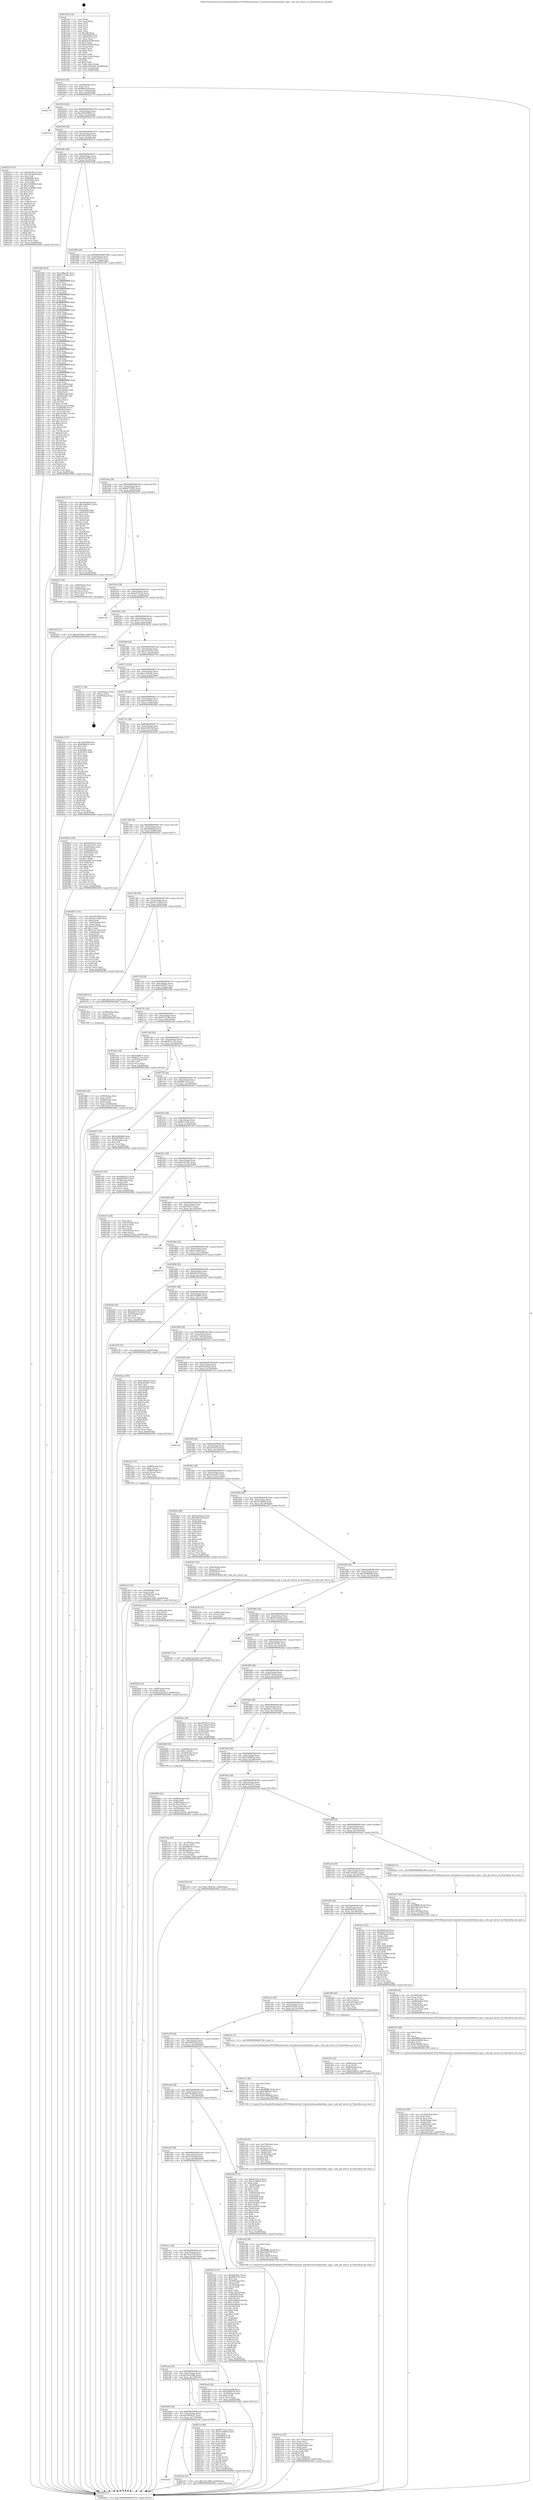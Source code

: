 digraph "0x4015a0" {
  label = "0x4015a0 (/mnt/c/Users/mathe/Desktop/tcc/POCII/binaries/extr_linuxdriverssoundwirebus_type.c_sdw_get_device_id_Final-ollvm.out::main(0))"
  labelloc = "t"
  node[shape=record]

  Entry [label="",width=0.3,height=0.3,shape=circle,fillcolor=black,style=filled]
  "0x401614" [label="{
     0x401614 [32]\l
     | [instrs]\l
     &nbsp;&nbsp;0x401614 \<+6\>: mov -0xa8(%rbp),%eax\l
     &nbsp;&nbsp;0x40161a \<+2\>: mov %eax,%ecx\l
     &nbsp;&nbsp;0x40161c \<+6\>: sub $0x98ee0cbf,%ecx\l
     &nbsp;&nbsp;0x401622 \<+6\>: mov %eax,-0xbc(%rbp)\l
     &nbsp;&nbsp;0x401628 \<+6\>: mov %ecx,-0xc0(%rbp)\l
     &nbsp;&nbsp;0x40162e \<+6\>: je 0000000000402779 \<main+0x11d9\>\l
  }"]
  "0x402779" [label="{
     0x402779\l
  }", style=dashed]
  "0x401634" [label="{
     0x401634 [28]\l
     | [instrs]\l
     &nbsp;&nbsp;0x401634 \<+5\>: jmp 0000000000401639 \<main+0x99\>\l
     &nbsp;&nbsp;0x401639 \<+6\>: mov -0xbc(%rbp),%eax\l
     &nbsp;&nbsp;0x40163f \<+5\>: sub $0xa58c909f,%eax\l
     &nbsp;&nbsp;0x401644 \<+6\>: mov %eax,-0xc4(%rbp)\l
     &nbsp;&nbsp;0x40164a \<+6\>: je 00000000004027ed \<main+0x124d\>\l
  }"]
  Exit [label="",width=0.3,height=0.3,shape=circle,fillcolor=black,style=filled,peripheries=2]
  "0x4027ed" [label="{
     0x4027ed\l
  }", style=dashed]
  "0x401650" [label="{
     0x401650 [28]\l
     | [instrs]\l
     &nbsp;&nbsp;0x401650 \<+5\>: jmp 0000000000401655 \<main+0xb5\>\l
     &nbsp;&nbsp;0x401655 \<+6\>: mov -0xbc(%rbp),%eax\l
     &nbsp;&nbsp;0x40165b \<+5\>: sub $0xad322435,%eax\l
     &nbsp;&nbsp;0x401660 \<+6\>: mov %eax,-0xc8(%rbp)\l
     &nbsp;&nbsp;0x401666 \<+6\>: je 00000000004022c9 \<main+0xd29\>\l
  }"]
  "0x402567" [label="{
     0x402567 [15]\l
     | [instrs]\l
     &nbsp;&nbsp;0x402567 \<+10\>: movl $0x31bca627,-0xa8(%rbp)\l
     &nbsp;&nbsp;0x402571 \<+5\>: jmp 0000000000402842 \<main+0x12a2\>\l
  }"]
  "0x4022c9" [label="{
     0x4022c9 [147]\l
     | [instrs]\l
     &nbsp;&nbsp;0x4022c9 \<+5\>: mov $0x28a36ac2,%eax\l
     &nbsp;&nbsp;0x4022ce \<+5\>: mov $0x762abeb6,%ecx\l
     &nbsp;&nbsp;0x4022d3 \<+2\>: mov $0x1,%dl\l
     &nbsp;&nbsp;0x4022d5 \<+7\>: mov 0x405068,%esi\l
     &nbsp;&nbsp;0x4022dc \<+7\>: mov 0x405054,%edi\l
     &nbsp;&nbsp;0x4022e3 \<+3\>: mov %esi,%r8d\l
     &nbsp;&nbsp;0x4022e6 \<+7\>: sub $0x5250f998,%r8d\l
     &nbsp;&nbsp;0x4022ed \<+4\>: sub $0x1,%r8d\l
     &nbsp;&nbsp;0x4022f1 \<+7\>: add $0x5250f998,%r8d\l
     &nbsp;&nbsp;0x4022f8 \<+4\>: imul %r8d,%esi\l
     &nbsp;&nbsp;0x4022fc \<+3\>: and $0x1,%esi\l
     &nbsp;&nbsp;0x4022ff \<+3\>: cmp $0x0,%esi\l
     &nbsp;&nbsp;0x402302 \<+4\>: sete %r9b\l
     &nbsp;&nbsp;0x402306 \<+3\>: cmp $0xa,%edi\l
     &nbsp;&nbsp;0x402309 \<+4\>: setl %r10b\l
     &nbsp;&nbsp;0x40230d \<+3\>: mov %r9b,%r11b\l
     &nbsp;&nbsp;0x402310 \<+4\>: xor $0xff,%r11b\l
     &nbsp;&nbsp;0x402314 \<+3\>: mov %r10b,%bl\l
     &nbsp;&nbsp;0x402317 \<+3\>: xor $0xff,%bl\l
     &nbsp;&nbsp;0x40231a \<+3\>: xor $0x0,%dl\l
     &nbsp;&nbsp;0x40231d \<+3\>: mov %r11b,%r14b\l
     &nbsp;&nbsp;0x402320 \<+4\>: and $0x0,%r14b\l
     &nbsp;&nbsp;0x402324 \<+3\>: and %dl,%r9b\l
     &nbsp;&nbsp;0x402327 \<+3\>: mov %bl,%r15b\l
     &nbsp;&nbsp;0x40232a \<+4\>: and $0x0,%r15b\l
     &nbsp;&nbsp;0x40232e \<+3\>: and %dl,%r10b\l
     &nbsp;&nbsp;0x402331 \<+3\>: or %r9b,%r14b\l
     &nbsp;&nbsp;0x402334 \<+3\>: or %r10b,%r15b\l
     &nbsp;&nbsp;0x402337 \<+3\>: xor %r15b,%r14b\l
     &nbsp;&nbsp;0x40233a \<+3\>: or %bl,%r11b\l
     &nbsp;&nbsp;0x40233d \<+4\>: xor $0xff,%r11b\l
     &nbsp;&nbsp;0x402341 \<+3\>: or $0x0,%dl\l
     &nbsp;&nbsp;0x402344 \<+3\>: and %dl,%r11b\l
     &nbsp;&nbsp;0x402347 \<+3\>: or %r11b,%r14b\l
     &nbsp;&nbsp;0x40234a \<+4\>: test $0x1,%r14b\l
     &nbsp;&nbsp;0x40234e \<+3\>: cmovne %ecx,%eax\l
     &nbsp;&nbsp;0x402351 \<+6\>: mov %eax,-0xa8(%rbp)\l
     &nbsp;&nbsp;0x402357 \<+5\>: jmp 0000000000402842 \<main+0x12a2\>\l
  }"]
  "0x40166c" [label="{
     0x40166c [28]\l
     | [instrs]\l
     &nbsp;&nbsp;0x40166c \<+5\>: jmp 0000000000401671 \<main+0xd1\>\l
     &nbsp;&nbsp;0x401671 \<+6\>: mov -0xbc(%rbp),%eax\l
     &nbsp;&nbsp;0x401677 \<+5\>: sub $0xb2bc0697,%eax\l
     &nbsp;&nbsp;0x40167c \<+6\>: mov %eax,-0xcc(%rbp)\l
     &nbsp;&nbsp;0x401682 \<+6\>: je 0000000000401b94 \<main+0x5f4\>\l
  }"]
  "0x40243f" [label="{
     0x40243f [15]\l
     | [instrs]\l
     &nbsp;&nbsp;0x40243f \<+10\>: movl $0xcdf706fa,-0xa8(%rbp)\l
     &nbsp;&nbsp;0x402449 \<+5\>: jmp 0000000000402842 \<main+0x12a2\>\l
  }"]
  "0x401b94" [label="{
     0x401b94 [410]\l
     | [instrs]\l
     &nbsp;&nbsp;0x401b94 \<+5\>: mov $0xc19b2c91,%eax\l
     &nbsp;&nbsp;0x401b99 \<+5\>: mov $0xf5727d8a,%ecx\l
     &nbsp;&nbsp;0x401b9e \<+2\>: mov $0x1,%dl\l
     &nbsp;&nbsp;0x401ba0 \<+3\>: mov %rsp,%rsi\l
     &nbsp;&nbsp;0x401ba3 \<+4\>: add $0xfffffffffffffff0,%rsi\l
     &nbsp;&nbsp;0x401ba7 \<+3\>: mov %rsi,%rsp\l
     &nbsp;&nbsp;0x401baa \<+7\>: mov %rsi,-0xa0(%rbp)\l
     &nbsp;&nbsp;0x401bb1 \<+3\>: mov %rsp,%rsi\l
     &nbsp;&nbsp;0x401bb4 \<+4\>: add $0xfffffffffffffff0,%rsi\l
     &nbsp;&nbsp;0x401bb8 \<+3\>: mov %rsi,%rsp\l
     &nbsp;&nbsp;0x401bbb \<+3\>: mov %rsp,%rdi\l
     &nbsp;&nbsp;0x401bbe \<+4\>: add $0xfffffffffffffff0,%rdi\l
     &nbsp;&nbsp;0x401bc2 \<+3\>: mov %rdi,%rsp\l
     &nbsp;&nbsp;0x401bc5 \<+7\>: mov %rdi,-0x98(%rbp)\l
     &nbsp;&nbsp;0x401bcc \<+3\>: mov %rsp,%rdi\l
     &nbsp;&nbsp;0x401bcf \<+4\>: add $0xfffffffffffffff0,%rdi\l
     &nbsp;&nbsp;0x401bd3 \<+3\>: mov %rdi,%rsp\l
     &nbsp;&nbsp;0x401bd6 \<+7\>: mov %rdi,-0x90(%rbp)\l
     &nbsp;&nbsp;0x401bdd \<+3\>: mov %rsp,%rdi\l
     &nbsp;&nbsp;0x401be0 \<+4\>: add $0xfffffffffffffff0,%rdi\l
     &nbsp;&nbsp;0x401be4 \<+3\>: mov %rdi,%rsp\l
     &nbsp;&nbsp;0x401be7 \<+7\>: mov %rdi,-0x88(%rbp)\l
     &nbsp;&nbsp;0x401bee \<+3\>: mov %rsp,%rdi\l
     &nbsp;&nbsp;0x401bf1 \<+4\>: add $0xfffffffffffffff0,%rdi\l
     &nbsp;&nbsp;0x401bf5 \<+3\>: mov %rdi,%rsp\l
     &nbsp;&nbsp;0x401bf8 \<+4\>: mov %rdi,-0x80(%rbp)\l
     &nbsp;&nbsp;0x401bfc \<+3\>: mov %rsp,%rdi\l
     &nbsp;&nbsp;0x401bff \<+4\>: add $0xfffffffffffffff0,%rdi\l
     &nbsp;&nbsp;0x401c03 \<+3\>: mov %rdi,%rsp\l
     &nbsp;&nbsp;0x401c06 \<+4\>: mov %rdi,-0x78(%rbp)\l
     &nbsp;&nbsp;0x401c0a \<+3\>: mov %rsp,%rdi\l
     &nbsp;&nbsp;0x401c0d \<+4\>: add $0xfffffffffffffff0,%rdi\l
     &nbsp;&nbsp;0x401c11 \<+3\>: mov %rdi,%rsp\l
     &nbsp;&nbsp;0x401c14 \<+4\>: mov %rdi,-0x70(%rbp)\l
     &nbsp;&nbsp;0x401c18 \<+3\>: mov %rsp,%rdi\l
     &nbsp;&nbsp;0x401c1b \<+4\>: add $0xfffffffffffffff0,%rdi\l
     &nbsp;&nbsp;0x401c1f \<+3\>: mov %rdi,%rsp\l
     &nbsp;&nbsp;0x401c22 \<+4\>: mov %rdi,-0x68(%rbp)\l
     &nbsp;&nbsp;0x401c26 \<+3\>: mov %rsp,%rdi\l
     &nbsp;&nbsp;0x401c29 \<+4\>: add $0xfffffffffffffff0,%rdi\l
     &nbsp;&nbsp;0x401c2d \<+3\>: mov %rdi,%rsp\l
     &nbsp;&nbsp;0x401c30 \<+4\>: mov %rdi,-0x60(%rbp)\l
     &nbsp;&nbsp;0x401c34 \<+3\>: mov %rsp,%rdi\l
     &nbsp;&nbsp;0x401c37 \<+4\>: add $0xfffffffffffffff0,%rdi\l
     &nbsp;&nbsp;0x401c3b \<+3\>: mov %rdi,%rsp\l
     &nbsp;&nbsp;0x401c3e \<+4\>: mov %rdi,-0x58(%rbp)\l
     &nbsp;&nbsp;0x401c42 \<+3\>: mov %rsp,%rdi\l
     &nbsp;&nbsp;0x401c45 \<+4\>: add $0xfffffffffffffff0,%rdi\l
     &nbsp;&nbsp;0x401c49 \<+3\>: mov %rdi,%rsp\l
     &nbsp;&nbsp;0x401c4c \<+4\>: mov %rdi,-0x50(%rbp)\l
     &nbsp;&nbsp;0x401c50 \<+3\>: mov %rsp,%rdi\l
     &nbsp;&nbsp;0x401c53 \<+4\>: add $0xfffffffffffffff0,%rdi\l
     &nbsp;&nbsp;0x401c57 \<+3\>: mov %rdi,%rsp\l
     &nbsp;&nbsp;0x401c5a \<+4\>: mov %rdi,-0x48(%rbp)\l
     &nbsp;&nbsp;0x401c5e \<+3\>: mov %rsp,%rdi\l
     &nbsp;&nbsp;0x401c61 \<+4\>: add $0xfffffffffffffff0,%rdi\l
     &nbsp;&nbsp;0x401c65 \<+3\>: mov %rdi,%rsp\l
     &nbsp;&nbsp;0x401c68 \<+4\>: mov %rdi,-0x40(%rbp)\l
     &nbsp;&nbsp;0x401c6c \<+7\>: mov -0xa0(%rbp),%rdi\l
     &nbsp;&nbsp;0x401c73 \<+6\>: movl $0x0,(%rdi)\l
     &nbsp;&nbsp;0x401c79 \<+7\>: mov -0xac(%rbp),%r8d\l
     &nbsp;&nbsp;0x401c80 \<+3\>: mov %r8d,(%rsi)\l
     &nbsp;&nbsp;0x401c83 \<+7\>: mov -0x98(%rbp),%rdi\l
     &nbsp;&nbsp;0x401c8a \<+7\>: mov -0xb8(%rbp),%r9\l
     &nbsp;&nbsp;0x401c91 \<+3\>: mov %r9,(%rdi)\l
     &nbsp;&nbsp;0x401c94 \<+3\>: cmpl $0x2,(%rsi)\l
     &nbsp;&nbsp;0x401c97 \<+4\>: setne %r10b\l
     &nbsp;&nbsp;0x401c9b \<+4\>: and $0x1,%r10b\l
     &nbsp;&nbsp;0x401c9f \<+4\>: mov %r10b,-0x31(%rbp)\l
     &nbsp;&nbsp;0x401ca3 \<+8\>: mov 0x405068,%r11d\l
     &nbsp;&nbsp;0x401cab \<+7\>: mov 0x405054,%ebx\l
     &nbsp;&nbsp;0x401cb2 \<+3\>: mov %r11d,%r14d\l
     &nbsp;&nbsp;0x401cb5 \<+7\>: sub $0x62c5f4e1,%r14d\l
     &nbsp;&nbsp;0x401cbc \<+4\>: sub $0x1,%r14d\l
     &nbsp;&nbsp;0x401cc0 \<+7\>: add $0x62c5f4e1,%r14d\l
     &nbsp;&nbsp;0x401cc7 \<+4\>: imul %r14d,%r11d\l
     &nbsp;&nbsp;0x401ccb \<+4\>: and $0x1,%r11d\l
     &nbsp;&nbsp;0x401ccf \<+4\>: cmp $0x0,%r11d\l
     &nbsp;&nbsp;0x401cd3 \<+4\>: sete %r10b\l
     &nbsp;&nbsp;0x401cd7 \<+3\>: cmp $0xa,%ebx\l
     &nbsp;&nbsp;0x401cda \<+4\>: setl %r15b\l
     &nbsp;&nbsp;0x401cde \<+3\>: mov %r10b,%r12b\l
     &nbsp;&nbsp;0x401ce1 \<+4\>: xor $0xff,%r12b\l
     &nbsp;&nbsp;0x401ce5 \<+3\>: mov %r15b,%r13b\l
     &nbsp;&nbsp;0x401ce8 \<+4\>: xor $0xff,%r13b\l
     &nbsp;&nbsp;0x401cec \<+3\>: xor $0x1,%dl\l
     &nbsp;&nbsp;0x401cef \<+3\>: mov %r12b,%sil\l
     &nbsp;&nbsp;0x401cf2 \<+4\>: and $0xff,%sil\l
     &nbsp;&nbsp;0x401cf6 \<+3\>: and %dl,%r10b\l
     &nbsp;&nbsp;0x401cf9 \<+3\>: mov %r13b,%dil\l
     &nbsp;&nbsp;0x401cfc \<+4\>: and $0xff,%dil\l
     &nbsp;&nbsp;0x401d00 \<+3\>: and %dl,%r15b\l
     &nbsp;&nbsp;0x401d03 \<+3\>: or %r10b,%sil\l
     &nbsp;&nbsp;0x401d06 \<+3\>: or %r15b,%dil\l
     &nbsp;&nbsp;0x401d09 \<+3\>: xor %dil,%sil\l
     &nbsp;&nbsp;0x401d0c \<+3\>: or %r13b,%r12b\l
     &nbsp;&nbsp;0x401d0f \<+4\>: xor $0xff,%r12b\l
     &nbsp;&nbsp;0x401d13 \<+3\>: or $0x1,%dl\l
     &nbsp;&nbsp;0x401d16 \<+3\>: and %dl,%r12b\l
     &nbsp;&nbsp;0x401d19 \<+3\>: or %r12b,%sil\l
     &nbsp;&nbsp;0x401d1c \<+4\>: test $0x1,%sil\l
     &nbsp;&nbsp;0x401d20 \<+3\>: cmovne %ecx,%eax\l
     &nbsp;&nbsp;0x401d23 \<+6\>: mov %eax,-0xa8(%rbp)\l
     &nbsp;&nbsp;0x401d29 \<+5\>: jmp 0000000000402842 \<main+0x12a2\>\l
  }"]
  "0x401688" [label="{
     0x401688 [28]\l
     | [instrs]\l
     &nbsp;&nbsp;0x401688 \<+5\>: jmp 000000000040168d \<main+0xed\>\l
     &nbsp;&nbsp;0x40168d \<+6\>: mov -0xbc(%rbp),%eax\l
     &nbsp;&nbsp;0x401693 \<+5\>: sub $0xb3ef8cc2,%eax\l
     &nbsp;&nbsp;0x401698 \<+6\>: mov %eax,-0xd0(%rbp)\l
     &nbsp;&nbsp;0x40169e \<+6\>: je 0000000000401f45 \<main+0x9a5\>\l
  }"]
  "0x4022b0" [label="{
     0x4022b0 [25]\l
     | [instrs]\l
     &nbsp;&nbsp;0x4022b0 \<+4\>: mov -0x40(%rbp),%rax\l
     &nbsp;&nbsp;0x4022b4 \<+6\>: movl $0x0,(%rax)\l
     &nbsp;&nbsp;0x4022ba \<+10\>: movl $0xad322435,-0xa8(%rbp)\l
     &nbsp;&nbsp;0x4022c4 \<+5\>: jmp 0000000000402842 \<main+0x12a2\>\l
  }"]
  "0x401f45" [label="{
     0x401f45 [137]\l
     | [instrs]\l
     &nbsp;&nbsp;0x401f45 \<+5\>: mov $0x98ee0cbf,%eax\l
     &nbsp;&nbsp;0x401f4a \<+5\>: mov $0x5e456b1c,%ecx\l
     &nbsp;&nbsp;0x401f4f \<+2\>: mov $0x1,%dl\l
     &nbsp;&nbsp;0x401f51 \<+2\>: xor %esi,%esi\l
     &nbsp;&nbsp;0x401f53 \<+7\>: mov 0x405068,%edi\l
     &nbsp;&nbsp;0x401f5a \<+8\>: mov 0x405054,%r8d\l
     &nbsp;&nbsp;0x401f62 \<+3\>: sub $0x1,%esi\l
     &nbsp;&nbsp;0x401f65 \<+3\>: mov %edi,%r9d\l
     &nbsp;&nbsp;0x401f68 \<+3\>: add %esi,%r9d\l
     &nbsp;&nbsp;0x401f6b \<+4\>: imul %r9d,%edi\l
     &nbsp;&nbsp;0x401f6f \<+3\>: and $0x1,%edi\l
     &nbsp;&nbsp;0x401f72 \<+3\>: cmp $0x0,%edi\l
     &nbsp;&nbsp;0x401f75 \<+4\>: sete %r10b\l
     &nbsp;&nbsp;0x401f79 \<+4\>: cmp $0xa,%r8d\l
     &nbsp;&nbsp;0x401f7d \<+4\>: setl %r11b\l
     &nbsp;&nbsp;0x401f81 \<+3\>: mov %r10b,%bl\l
     &nbsp;&nbsp;0x401f84 \<+3\>: xor $0xff,%bl\l
     &nbsp;&nbsp;0x401f87 \<+3\>: mov %r11b,%r14b\l
     &nbsp;&nbsp;0x401f8a \<+4\>: xor $0xff,%r14b\l
     &nbsp;&nbsp;0x401f8e \<+3\>: xor $0x1,%dl\l
     &nbsp;&nbsp;0x401f91 \<+3\>: mov %bl,%r15b\l
     &nbsp;&nbsp;0x401f94 \<+4\>: and $0xff,%r15b\l
     &nbsp;&nbsp;0x401f98 \<+3\>: and %dl,%r10b\l
     &nbsp;&nbsp;0x401f9b \<+3\>: mov %r14b,%r12b\l
     &nbsp;&nbsp;0x401f9e \<+4\>: and $0xff,%r12b\l
     &nbsp;&nbsp;0x401fa2 \<+3\>: and %dl,%r11b\l
     &nbsp;&nbsp;0x401fa5 \<+3\>: or %r10b,%r15b\l
     &nbsp;&nbsp;0x401fa8 \<+3\>: or %r11b,%r12b\l
     &nbsp;&nbsp;0x401fab \<+3\>: xor %r12b,%r15b\l
     &nbsp;&nbsp;0x401fae \<+3\>: or %r14b,%bl\l
     &nbsp;&nbsp;0x401fb1 \<+3\>: xor $0xff,%bl\l
     &nbsp;&nbsp;0x401fb4 \<+3\>: or $0x1,%dl\l
     &nbsp;&nbsp;0x401fb7 \<+2\>: and %dl,%bl\l
     &nbsp;&nbsp;0x401fb9 \<+3\>: or %bl,%r15b\l
     &nbsp;&nbsp;0x401fbc \<+4\>: test $0x1,%r15b\l
     &nbsp;&nbsp;0x401fc0 \<+3\>: cmovne %ecx,%eax\l
     &nbsp;&nbsp;0x401fc3 \<+6\>: mov %eax,-0xa8(%rbp)\l
     &nbsp;&nbsp;0x401fc9 \<+5\>: jmp 0000000000402842 \<main+0x12a2\>\l
  }"]
  "0x4016a4" [label="{
     0x4016a4 [28]\l
     | [instrs]\l
     &nbsp;&nbsp;0x4016a4 \<+5\>: jmp 00000000004016a9 \<main+0x109\>\l
     &nbsp;&nbsp;0x4016a9 \<+6\>: mov -0xbc(%rbp),%eax\l
     &nbsp;&nbsp;0x4016af \<+5\>: sub $0xb6703681,%eax\l
     &nbsp;&nbsp;0x4016b4 \<+6\>: mov %eax,-0xd4(%rbp)\l
     &nbsp;&nbsp;0x4016ba \<+6\>: je 0000000000402425 \<main+0xe85\>\l
  }"]
  "0x40229a" [label="{
     0x40229a [22]\l
     | [instrs]\l
     &nbsp;&nbsp;0x40229a \<+4\>: mov -0x48(%rbp),%rsi\l
     &nbsp;&nbsp;0x40229e \<+3\>: mov %rax,(%rsi)\l
     &nbsp;&nbsp;0x4022a1 \<+4\>: mov -0x80(%rbp),%rax\l
     &nbsp;&nbsp;0x4022a5 \<+3\>: mov (%rax),%rax\l
     &nbsp;&nbsp;0x4022a8 \<+3\>: mov %rax,%rdi\l
     &nbsp;&nbsp;0x4022ab \<+5\>: call 0000000000401030 \<free@plt\>\l
     | [calls]\l
     &nbsp;&nbsp;0x401030 \{1\} (unknown)\l
  }"]
  "0x402425" [label="{
     0x402425 [26]\l
     | [instrs]\l
     &nbsp;&nbsp;0x402425 \<+4\>: mov -0x68(%rbp),%rax\l
     &nbsp;&nbsp;0x402429 \<+3\>: mov (%rax),%rax\l
     &nbsp;&nbsp;0x40242c \<+4\>: mov -0x40(%rbp),%rcx\l
     &nbsp;&nbsp;0x402430 \<+3\>: movslq (%rcx),%rcx\l
     &nbsp;&nbsp;0x402433 \<+4\>: mov (%rax,%rcx,8),%rax\l
     &nbsp;&nbsp;0x402437 \<+3\>: mov %rax,%rdi\l
     &nbsp;&nbsp;0x40243a \<+5\>: call 0000000000401030 \<free@plt\>\l
     | [calls]\l
     &nbsp;&nbsp;0x401030 \{1\} (unknown)\l
  }"]
  "0x4016c0" [label="{
     0x4016c0 [28]\l
     | [instrs]\l
     &nbsp;&nbsp;0x4016c0 \<+5\>: jmp 00000000004016c5 \<main+0x125\>\l
     &nbsp;&nbsp;0x4016c5 \<+6\>: mov -0xbc(%rbp),%eax\l
     &nbsp;&nbsp;0x4016cb \<+5\>: sub $0xb671f1a2,%eax\l
     &nbsp;&nbsp;0x4016d0 \<+6\>: mov %eax,-0xd8(%rbp)\l
     &nbsp;&nbsp;0x4016d6 \<+6\>: je 000000000040279e \<main+0x11fe\>\l
  }"]
  "0x401b20" [label="{
     0x401b20\l
  }", style=dashed]
  "0x40279e" [label="{
     0x40279e\l
  }", style=dashed]
  "0x4016dc" [label="{
     0x4016dc [28]\l
     | [instrs]\l
     &nbsp;&nbsp;0x4016dc \<+5\>: jmp 00000000004016e1 \<main+0x141\>\l
     &nbsp;&nbsp;0x4016e1 \<+6\>: mov -0xbc(%rbp),%eax\l
     &nbsp;&nbsp;0x4016e7 \<+5\>: sub $0xb7c3c579,%eax\l
     &nbsp;&nbsp;0x4016ec \<+6\>: mov %eax,-0xdc(%rbp)\l
     &nbsp;&nbsp;0x4016f2 \<+6\>: je 000000000040263b \<main+0x109b\>\l
  }"]
  "0x4021a0" [label="{
     0x4021a0 [15]\l
     | [instrs]\l
     &nbsp;&nbsp;0x4021a0 \<+10\>: movl $0x7dec309b,-0xa8(%rbp)\l
     &nbsp;&nbsp;0x4021aa \<+5\>: jmp 0000000000402842 \<main+0x12a2\>\l
  }"]
  "0x40263b" [label="{
     0x40263b\l
  }", style=dashed]
  "0x4016f8" [label="{
     0x4016f8 [28]\l
     | [instrs]\l
     &nbsp;&nbsp;0x4016f8 \<+5\>: jmp 00000000004016fd \<main+0x15d\>\l
     &nbsp;&nbsp;0x4016fd \<+6\>: mov -0xbc(%rbp),%eax\l
     &nbsp;&nbsp;0x401703 \<+5\>: sub $0xc19b2c91,%eax\l
     &nbsp;&nbsp;0x401708 \<+6\>: mov %eax,-0xe0(%rbp)\l
     &nbsp;&nbsp;0x40170e \<+6\>: je 0000000000402734 \<main+0x1194\>\l
  }"]
  "0x401b04" [label="{
     0x401b04 [28]\l
     | [instrs]\l
     &nbsp;&nbsp;0x401b04 \<+5\>: jmp 0000000000401b09 \<main+0x569\>\l
     &nbsp;&nbsp;0x401b09 \<+6\>: mov -0xbc(%rbp),%eax\l
     &nbsp;&nbsp;0x401b0f \<+5\>: sub $0x7f878e27,%eax\l
     &nbsp;&nbsp;0x401b14 \<+6\>: mov %eax,-0x174(%rbp)\l
     &nbsp;&nbsp;0x401b1a \<+6\>: je 00000000004021a0 \<main+0xc00\>\l
  }"]
  "0x402734" [label="{
     0x402734\l
  }", style=dashed]
  "0x401714" [label="{
     0x401714 [28]\l
     | [instrs]\l
     &nbsp;&nbsp;0x401714 \<+5\>: jmp 0000000000401719 \<main+0x179\>\l
     &nbsp;&nbsp;0x401719 \<+6\>: mov -0xbc(%rbp),%eax\l
     &nbsp;&nbsp;0x40171f \<+5\>: sub $0xc3e6818c,%eax\l
     &nbsp;&nbsp;0x401724 \<+6\>: mov %eax,-0xe4(%rbp)\l
     &nbsp;&nbsp;0x40172a \<+6\>: je 000000000040271c \<main+0x117c\>\l
  }"]
  "0x4021af" [label="{
     0x4021af [86]\l
     | [instrs]\l
     &nbsp;&nbsp;0x4021af \<+5\>: mov $0xb671f1a2,%eax\l
     &nbsp;&nbsp;0x4021b4 \<+5\>: mov $0x75ed4014,%ecx\l
     &nbsp;&nbsp;0x4021b9 \<+2\>: xor %edx,%edx\l
     &nbsp;&nbsp;0x4021bb \<+7\>: mov 0x405068,%esi\l
     &nbsp;&nbsp;0x4021c2 \<+7\>: mov 0x405054,%edi\l
     &nbsp;&nbsp;0x4021c9 \<+3\>: sub $0x1,%edx\l
     &nbsp;&nbsp;0x4021cc \<+3\>: mov %esi,%r8d\l
     &nbsp;&nbsp;0x4021cf \<+3\>: add %edx,%r8d\l
     &nbsp;&nbsp;0x4021d2 \<+4\>: imul %r8d,%esi\l
     &nbsp;&nbsp;0x4021d6 \<+3\>: and $0x1,%esi\l
     &nbsp;&nbsp;0x4021d9 \<+3\>: cmp $0x0,%esi\l
     &nbsp;&nbsp;0x4021dc \<+4\>: sete %r9b\l
     &nbsp;&nbsp;0x4021e0 \<+3\>: cmp $0xa,%edi\l
     &nbsp;&nbsp;0x4021e3 \<+4\>: setl %r10b\l
     &nbsp;&nbsp;0x4021e7 \<+3\>: mov %r9b,%r11b\l
     &nbsp;&nbsp;0x4021ea \<+3\>: and %r10b,%r11b\l
     &nbsp;&nbsp;0x4021ed \<+3\>: xor %r10b,%r9b\l
     &nbsp;&nbsp;0x4021f0 \<+3\>: or %r9b,%r11b\l
     &nbsp;&nbsp;0x4021f3 \<+4\>: test $0x1,%r11b\l
     &nbsp;&nbsp;0x4021f7 \<+3\>: cmovne %ecx,%eax\l
     &nbsp;&nbsp;0x4021fa \<+6\>: mov %eax,-0xa8(%rbp)\l
     &nbsp;&nbsp;0x402200 \<+5\>: jmp 0000000000402842 \<main+0x12a2\>\l
  }"]
  "0x40271c" [label="{
     0x40271c [24]\l
     | [instrs]\l
     &nbsp;&nbsp;0x40271c \<+7\>: mov -0xa0(%rbp),%rax\l
     &nbsp;&nbsp;0x402723 \<+2\>: mov (%rax),%eax\l
     &nbsp;&nbsp;0x402725 \<+4\>: lea -0x28(%rbp),%rsp\l
     &nbsp;&nbsp;0x402729 \<+1\>: pop %rbx\l
     &nbsp;&nbsp;0x40272a \<+2\>: pop %r12\l
     &nbsp;&nbsp;0x40272c \<+2\>: pop %r13\l
     &nbsp;&nbsp;0x40272e \<+2\>: pop %r14\l
     &nbsp;&nbsp;0x402730 \<+2\>: pop %r15\l
     &nbsp;&nbsp;0x402732 \<+1\>: pop %rbp\l
     &nbsp;&nbsp;0x402733 \<+1\>: ret\l
  }"]
  "0x401730" [label="{
     0x401730 [28]\l
     | [instrs]\l
     &nbsp;&nbsp;0x401730 \<+5\>: jmp 0000000000401735 \<main+0x195\>\l
     &nbsp;&nbsp;0x401735 \<+6\>: mov -0xbc(%rbp),%eax\l
     &nbsp;&nbsp;0x40173b \<+5\>: sub $0xcdf706fa,%eax\l
     &nbsp;&nbsp;0x401740 \<+6\>: mov %eax,-0xe8(%rbp)\l
     &nbsp;&nbsp;0x401746 \<+6\>: je 000000000040244e \<main+0xeae\>\l
  }"]
  "0x40214d" [label="{
     0x40214d [49]\l
     | [instrs]\l
     &nbsp;&nbsp;0x40214d \<+6\>: mov -0x184(%rbp),%ecx\l
     &nbsp;&nbsp;0x402153 \<+3\>: imul %eax,%ecx\l
     &nbsp;&nbsp;0x402156 \<+3\>: movslq %ecx,%rsi\l
     &nbsp;&nbsp;0x402159 \<+4\>: mov -0x68(%rbp),%rdi\l
     &nbsp;&nbsp;0x40215d \<+3\>: mov (%rdi),%rdi\l
     &nbsp;&nbsp;0x402160 \<+4\>: mov -0x60(%rbp),%r8\l
     &nbsp;&nbsp;0x402164 \<+3\>: movslq (%r8),%r8\l
     &nbsp;&nbsp;0x402167 \<+4\>: mov (%rdi,%r8,8),%rdi\l
     &nbsp;&nbsp;0x40216b \<+4\>: mov %rsi,0x8(%rdi)\l
     &nbsp;&nbsp;0x40216f \<+10\>: movl $0xfcdb79d7,-0xa8(%rbp)\l
     &nbsp;&nbsp;0x402179 \<+5\>: jmp 0000000000402842 \<main+0x12a2\>\l
  }"]
  "0x40244e" [label="{
     0x40244e [137]\l
     | [instrs]\l
     &nbsp;&nbsp;0x40244e \<+5\>: mov $0xa58c909f,%eax\l
     &nbsp;&nbsp;0x402453 \<+5\>: mov $0xdf8dbf24,%ecx\l
     &nbsp;&nbsp;0x402458 \<+2\>: mov $0x1,%dl\l
     &nbsp;&nbsp;0x40245a \<+2\>: xor %esi,%esi\l
     &nbsp;&nbsp;0x40245c \<+7\>: mov 0x405068,%edi\l
     &nbsp;&nbsp;0x402463 \<+8\>: mov 0x405054,%r8d\l
     &nbsp;&nbsp;0x40246b \<+3\>: sub $0x1,%esi\l
     &nbsp;&nbsp;0x40246e \<+3\>: mov %edi,%r9d\l
     &nbsp;&nbsp;0x402471 \<+3\>: add %esi,%r9d\l
     &nbsp;&nbsp;0x402474 \<+4\>: imul %r9d,%edi\l
     &nbsp;&nbsp;0x402478 \<+3\>: and $0x1,%edi\l
     &nbsp;&nbsp;0x40247b \<+3\>: cmp $0x0,%edi\l
     &nbsp;&nbsp;0x40247e \<+4\>: sete %r10b\l
     &nbsp;&nbsp;0x402482 \<+4\>: cmp $0xa,%r8d\l
     &nbsp;&nbsp;0x402486 \<+4\>: setl %r11b\l
     &nbsp;&nbsp;0x40248a \<+3\>: mov %r10b,%bl\l
     &nbsp;&nbsp;0x40248d \<+3\>: xor $0xff,%bl\l
     &nbsp;&nbsp;0x402490 \<+3\>: mov %r11b,%r14b\l
     &nbsp;&nbsp;0x402493 \<+4\>: xor $0xff,%r14b\l
     &nbsp;&nbsp;0x402497 \<+3\>: xor $0x0,%dl\l
     &nbsp;&nbsp;0x40249a \<+3\>: mov %bl,%r15b\l
     &nbsp;&nbsp;0x40249d \<+4\>: and $0x0,%r15b\l
     &nbsp;&nbsp;0x4024a1 \<+3\>: and %dl,%r10b\l
     &nbsp;&nbsp;0x4024a4 \<+3\>: mov %r14b,%r12b\l
     &nbsp;&nbsp;0x4024a7 \<+4\>: and $0x0,%r12b\l
     &nbsp;&nbsp;0x4024ab \<+3\>: and %dl,%r11b\l
     &nbsp;&nbsp;0x4024ae \<+3\>: or %r10b,%r15b\l
     &nbsp;&nbsp;0x4024b1 \<+3\>: or %r11b,%r12b\l
     &nbsp;&nbsp;0x4024b4 \<+3\>: xor %r12b,%r15b\l
     &nbsp;&nbsp;0x4024b7 \<+3\>: or %r14b,%bl\l
     &nbsp;&nbsp;0x4024ba \<+3\>: xor $0xff,%bl\l
     &nbsp;&nbsp;0x4024bd \<+3\>: or $0x0,%dl\l
     &nbsp;&nbsp;0x4024c0 \<+2\>: and %dl,%bl\l
     &nbsp;&nbsp;0x4024c2 \<+3\>: or %bl,%r15b\l
     &nbsp;&nbsp;0x4024c5 \<+4\>: test $0x1,%r15b\l
     &nbsp;&nbsp;0x4024c9 \<+3\>: cmovne %ecx,%eax\l
     &nbsp;&nbsp;0x4024cc \<+6\>: mov %eax,-0xa8(%rbp)\l
     &nbsp;&nbsp;0x4024d2 \<+5\>: jmp 0000000000402842 \<main+0x12a2\>\l
  }"]
  "0x40174c" [label="{
     0x40174c [28]\l
     | [instrs]\l
     &nbsp;&nbsp;0x40174c \<+5\>: jmp 0000000000401751 \<main+0x1b1\>\l
     &nbsp;&nbsp;0x401751 \<+6\>: mov -0xbc(%rbp),%eax\l
     &nbsp;&nbsp;0x401757 \<+5\>: sub $0xdd265e5f,%eax\l
     &nbsp;&nbsp;0x40175c \<+6\>: mov %eax,-0xec(%rbp)\l
     &nbsp;&nbsp;0x401762 \<+6\>: je 00000000004026a0 \<main+0x1100\>\l
  }"]
  "0x402125" [label="{
     0x402125 [40]\l
     | [instrs]\l
     &nbsp;&nbsp;0x402125 \<+5\>: mov $0x2,%ecx\l
     &nbsp;&nbsp;0x40212a \<+1\>: cltd\l
     &nbsp;&nbsp;0x40212b \<+2\>: idiv %ecx\l
     &nbsp;&nbsp;0x40212d \<+6\>: imul $0xfffffffe,%edx,%ecx\l
     &nbsp;&nbsp;0x402133 \<+6\>: add $0x6c06df83,%ecx\l
     &nbsp;&nbsp;0x402139 \<+3\>: add $0x1,%ecx\l
     &nbsp;&nbsp;0x40213c \<+6\>: sub $0x6c06df83,%ecx\l
     &nbsp;&nbsp;0x402142 \<+6\>: mov %ecx,-0x184(%rbp)\l
     &nbsp;&nbsp;0x402148 \<+5\>: call 0000000000401160 \<next_i\>\l
     | [calls]\l
     &nbsp;&nbsp;0x401160 \{1\} (/mnt/c/Users/mathe/Desktop/tcc/POCII/binaries/extr_linuxdriverssoundwirebus_type.c_sdw_get_device_id_Final-ollvm.out::next_i)\l
  }"]
  "0x4026a0" [label="{
     0x4026a0 [109]\l
     | [instrs]\l
     &nbsp;&nbsp;0x4026a0 \<+5\>: mov $0x42b5a6ce,%eax\l
     &nbsp;&nbsp;0x4026a5 \<+5\>: mov $0x5625e387,%ecx\l
     &nbsp;&nbsp;0x4026aa \<+7\>: mov -0xa0(%rbp),%rdx\l
     &nbsp;&nbsp;0x4026b1 \<+6\>: movl $0x0,(%rdx)\l
     &nbsp;&nbsp;0x4026b7 \<+7\>: mov 0x405068,%esi\l
     &nbsp;&nbsp;0x4026be \<+7\>: mov 0x405054,%edi\l
     &nbsp;&nbsp;0x4026c5 \<+3\>: mov %esi,%r8d\l
     &nbsp;&nbsp;0x4026c8 \<+7\>: sub $0x4d827b10,%r8d\l
     &nbsp;&nbsp;0x4026cf \<+4\>: sub $0x1,%r8d\l
     &nbsp;&nbsp;0x4026d3 \<+7\>: add $0x4d827b10,%r8d\l
     &nbsp;&nbsp;0x4026da \<+4\>: imul %r8d,%esi\l
     &nbsp;&nbsp;0x4026de \<+3\>: and $0x1,%esi\l
     &nbsp;&nbsp;0x4026e1 \<+3\>: cmp $0x0,%esi\l
     &nbsp;&nbsp;0x4026e4 \<+4\>: sete %r9b\l
     &nbsp;&nbsp;0x4026e8 \<+3\>: cmp $0xa,%edi\l
     &nbsp;&nbsp;0x4026eb \<+4\>: setl %r10b\l
     &nbsp;&nbsp;0x4026ef \<+3\>: mov %r9b,%r11b\l
     &nbsp;&nbsp;0x4026f2 \<+3\>: and %r10b,%r11b\l
     &nbsp;&nbsp;0x4026f5 \<+3\>: xor %r10b,%r9b\l
     &nbsp;&nbsp;0x4026f8 \<+3\>: or %r9b,%r11b\l
     &nbsp;&nbsp;0x4026fb \<+4\>: test $0x1,%r11b\l
     &nbsp;&nbsp;0x4026ff \<+3\>: cmovne %ecx,%eax\l
     &nbsp;&nbsp;0x402702 \<+6\>: mov %eax,-0xa8(%rbp)\l
     &nbsp;&nbsp;0x402708 \<+5\>: jmp 0000000000402842 \<main+0x12a2\>\l
  }"]
  "0x401768" [label="{
     0x401768 [28]\l
     | [instrs]\l
     &nbsp;&nbsp;0x401768 \<+5\>: jmp 000000000040176d \<main+0x1cd\>\l
     &nbsp;&nbsp;0x40176d \<+6\>: mov -0xbc(%rbp),%eax\l
     &nbsp;&nbsp;0x401773 \<+5\>: sub $0xdf8dbf24,%eax\l
     &nbsp;&nbsp;0x401778 \<+6\>: mov %eax,-0xf0(%rbp)\l
     &nbsp;&nbsp;0x40177e \<+6\>: je 00000000004024d7 \<main+0xf37\>\l
  }"]
  "0x4020ff" [label="{
     0x4020ff [38]\l
     | [instrs]\l
     &nbsp;&nbsp;0x4020ff \<+6\>: mov -0x180(%rbp),%ecx\l
     &nbsp;&nbsp;0x402105 \<+3\>: imul %eax,%ecx\l
     &nbsp;&nbsp;0x402108 \<+3\>: movslq %ecx,%rsi\l
     &nbsp;&nbsp;0x40210b \<+4\>: mov -0x68(%rbp),%rdi\l
     &nbsp;&nbsp;0x40210f \<+3\>: mov (%rdi),%rdi\l
     &nbsp;&nbsp;0x402112 \<+4\>: mov -0x60(%rbp),%r8\l
     &nbsp;&nbsp;0x402116 \<+3\>: movslq (%r8),%r8\l
     &nbsp;&nbsp;0x402119 \<+4\>: mov (%rdi,%r8,8),%rdi\l
     &nbsp;&nbsp;0x40211d \<+3\>: mov %rsi,(%rdi)\l
     &nbsp;&nbsp;0x402120 \<+5\>: call 0000000000401160 \<next_i\>\l
     | [calls]\l
     &nbsp;&nbsp;0x401160 \{1\} (/mnt/c/Users/mathe/Desktop/tcc/POCII/binaries/extr_linuxdriverssoundwirebus_type.c_sdw_get_device_id_Final-ollvm.out::next_i)\l
  }"]
  "0x4024d7" [label="{
     0x4024d7 [114]\l
     | [instrs]\l
     &nbsp;&nbsp;0x4024d7 \<+5\>: mov $0xa58c909f,%eax\l
     &nbsp;&nbsp;0x4024dc \<+5\>: mov $0xe8c1328d,%ecx\l
     &nbsp;&nbsp;0x4024e1 \<+2\>: xor %edx,%edx\l
     &nbsp;&nbsp;0x4024e3 \<+4\>: mov -0x40(%rbp),%rsi\l
     &nbsp;&nbsp;0x4024e7 \<+2\>: mov (%rsi),%edi\l
     &nbsp;&nbsp;0x4024e9 \<+6\>: add $0x97a67e90,%edi\l
     &nbsp;&nbsp;0x4024ef \<+3\>: add $0x1,%edi\l
     &nbsp;&nbsp;0x4024f2 \<+6\>: sub $0x97a67e90,%edi\l
     &nbsp;&nbsp;0x4024f8 \<+4\>: mov -0x40(%rbp),%rsi\l
     &nbsp;&nbsp;0x4024fc \<+2\>: mov %edi,(%rsi)\l
     &nbsp;&nbsp;0x4024fe \<+7\>: mov 0x405068,%edi\l
     &nbsp;&nbsp;0x402505 \<+8\>: mov 0x405054,%r8d\l
     &nbsp;&nbsp;0x40250d \<+3\>: sub $0x1,%edx\l
     &nbsp;&nbsp;0x402510 \<+3\>: mov %edi,%r9d\l
     &nbsp;&nbsp;0x402513 \<+3\>: add %edx,%r9d\l
     &nbsp;&nbsp;0x402516 \<+4\>: imul %r9d,%edi\l
     &nbsp;&nbsp;0x40251a \<+3\>: and $0x1,%edi\l
     &nbsp;&nbsp;0x40251d \<+3\>: cmp $0x0,%edi\l
     &nbsp;&nbsp;0x402520 \<+4\>: sete %r10b\l
     &nbsp;&nbsp;0x402524 \<+4\>: cmp $0xa,%r8d\l
     &nbsp;&nbsp;0x402528 \<+4\>: setl %r11b\l
     &nbsp;&nbsp;0x40252c \<+3\>: mov %r10b,%bl\l
     &nbsp;&nbsp;0x40252f \<+3\>: and %r11b,%bl\l
     &nbsp;&nbsp;0x402532 \<+3\>: xor %r11b,%r10b\l
     &nbsp;&nbsp;0x402535 \<+3\>: or %r10b,%bl\l
     &nbsp;&nbsp;0x402538 \<+3\>: test $0x1,%bl\l
     &nbsp;&nbsp;0x40253b \<+3\>: cmovne %ecx,%eax\l
     &nbsp;&nbsp;0x40253e \<+6\>: mov %eax,-0xa8(%rbp)\l
     &nbsp;&nbsp;0x402544 \<+5\>: jmp 0000000000402842 \<main+0x12a2\>\l
  }"]
  "0x401784" [label="{
     0x401784 [28]\l
     | [instrs]\l
     &nbsp;&nbsp;0x401784 \<+5\>: jmp 0000000000401789 \<main+0x1e9\>\l
     &nbsp;&nbsp;0x401789 \<+6\>: mov -0xbc(%rbp),%eax\l
     &nbsp;&nbsp;0x40178f \<+5\>: sub $0xe8c1328d,%eax\l
     &nbsp;&nbsp;0x401794 \<+6\>: mov %eax,-0xf4(%rbp)\l
     &nbsp;&nbsp;0x40179a \<+6\>: je 0000000000402549 \<main+0xfa9\>\l
  }"]
  "0x4020d7" [label="{
     0x4020d7 [40]\l
     | [instrs]\l
     &nbsp;&nbsp;0x4020d7 \<+5\>: mov $0x2,%ecx\l
     &nbsp;&nbsp;0x4020dc \<+1\>: cltd\l
     &nbsp;&nbsp;0x4020dd \<+2\>: idiv %ecx\l
     &nbsp;&nbsp;0x4020df \<+6\>: imul $0xfffffffe,%edx,%ecx\l
     &nbsp;&nbsp;0x4020e5 \<+6\>: add $0xa38cb9ed,%ecx\l
     &nbsp;&nbsp;0x4020eb \<+3\>: add $0x1,%ecx\l
     &nbsp;&nbsp;0x4020ee \<+6\>: sub $0xa38cb9ed,%ecx\l
     &nbsp;&nbsp;0x4020f4 \<+6\>: mov %ecx,-0x180(%rbp)\l
     &nbsp;&nbsp;0x4020fa \<+5\>: call 0000000000401160 \<next_i\>\l
     | [calls]\l
     &nbsp;&nbsp;0x401160 \{1\} (/mnt/c/Users/mathe/Desktop/tcc/POCII/binaries/extr_linuxdriverssoundwirebus_type.c_sdw_get_device_id_Final-ollvm.out::next_i)\l
  }"]
  "0x402549" [label="{
     0x402549 [15]\l
     | [instrs]\l
     &nbsp;&nbsp;0x402549 \<+10\>: movl $0xad322435,-0xa8(%rbp)\l
     &nbsp;&nbsp;0x402553 \<+5\>: jmp 0000000000402842 \<main+0x12a2\>\l
  }"]
  "0x4017a0" [label="{
     0x4017a0 [28]\l
     | [instrs]\l
     &nbsp;&nbsp;0x4017a0 \<+5\>: jmp 00000000004017a5 \<main+0x205\>\l
     &nbsp;&nbsp;0x4017a5 \<+6\>: mov -0xbc(%rbp),%eax\l
     &nbsp;&nbsp;0x4017ab \<+5\>: sub $0xf16d8977,%eax\l
     &nbsp;&nbsp;0x4017b0 \<+6\>: mov %eax,-0xf8(%rbp)\l
     &nbsp;&nbsp;0x4017b6 \<+6\>: je 0000000000401d6d \<main+0x7cd\>\l
  }"]
  "0x402083" [label="{
     0x402083 [43]\l
     | [instrs]\l
     &nbsp;&nbsp;0x402083 \<+4\>: mov -0x68(%rbp),%rdi\l
     &nbsp;&nbsp;0x402087 \<+3\>: mov (%rdi),%rdi\l
     &nbsp;&nbsp;0x40208a \<+4\>: mov -0x60(%rbp),%rcx\l
     &nbsp;&nbsp;0x40208e \<+3\>: movslq (%rcx),%rcx\l
     &nbsp;&nbsp;0x402091 \<+4\>: mov %rax,(%rdi,%rcx,8)\l
     &nbsp;&nbsp;0x402095 \<+4\>: mov -0x50(%rbp),%rax\l
     &nbsp;&nbsp;0x402099 \<+6\>: movl $0x0,(%rax)\l
     &nbsp;&nbsp;0x40209f \<+10\>: movl $0x42c597bc,-0xa8(%rbp)\l
     &nbsp;&nbsp;0x4020a9 \<+5\>: jmp 0000000000402842 \<main+0x12a2\>\l
  }"]
  "0x401d6d" [label="{
     0x401d6d [19]\l
     | [instrs]\l
     &nbsp;&nbsp;0x401d6d \<+7\>: mov -0x98(%rbp),%rax\l
     &nbsp;&nbsp;0x401d74 \<+3\>: mov (%rax),%rax\l
     &nbsp;&nbsp;0x401d77 \<+4\>: mov 0x8(%rax),%rdi\l
     &nbsp;&nbsp;0x401d7b \<+5\>: call 0000000000401060 \<atoi@plt\>\l
     | [calls]\l
     &nbsp;&nbsp;0x401060 \{1\} (unknown)\l
  }"]
  "0x4017bc" [label="{
     0x4017bc [28]\l
     | [instrs]\l
     &nbsp;&nbsp;0x4017bc \<+5\>: jmp 00000000004017c1 \<main+0x221\>\l
     &nbsp;&nbsp;0x4017c1 \<+6\>: mov -0xbc(%rbp),%eax\l
     &nbsp;&nbsp;0x4017c7 \<+5\>: sub $0xf5727d8a,%eax\l
     &nbsp;&nbsp;0x4017cc \<+6\>: mov %eax,-0xfc(%rbp)\l
     &nbsp;&nbsp;0x4017d2 \<+6\>: je 0000000000401d2e \<main+0x78e\>\l
  }"]
  "0x401f25" [label="{
     0x401f25 [32]\l
     | [instrs]\l
     &nbsp;&nbsp;0x401f25 \<+4\>: mov -0x68(%rbp),%rdi\l
     &nbsp;&nbsp;0x401f29 \<+3\>: mov %rax,(%rdi)\l
     &nbsp;&nbsp;0x401f2c \<+4\>: mov -0x60(%rbp),%rax\l
     &nbsp;&nbsp;0x401f30 \<+6\>: movl $0x0,(%rax)\l
     &nbsp;&nbsp;0x401f36 \<+10\>: movl $0xb3ef8cc2,-0xa8(%rbp)\l
     &nbsp;&nbsp;0x401f40 \<+5\>: jmp 0000000000402842 \<main+0x12a2\>\l
  }"]
  "0x401d2e" [label="{
     0x401d2e [30]\l
     | [instrs]\l
     &nbsp;&nbsp;0x401d2e \<+5\>: mov $0xf16d8977,%eax\l
     &nbsp;&nbsp;0x401d33 \<+5\>: mov $0xf621e743,%ecx\l
     &nbsp;&nbsp;0x401d38 \<+3\>: mov -0x31(%rbp),%dl\l
     &nbsp;&nbsp;0x401d3b \<+3\>: test $0x1,%dl\l
     &nbsp;&nbsp;0x401d3e \<+3\>: cmovne %ecx,%eax\l
     &nbsp;&nbsp;0x401d41 \<+6\>: mov %eax,-0xa8(%rbp)\l
     &nbsp;&nbsp;0x401d47 \<+5\>: jmp 0000000000402842 \<main+0x12a2\>\l
  }"]
  "0x4017d8" [label="{
     0x4017d8 [28]\l
     | [instrs]\l
     &nbsp;&nbsp;0x4017d8 \<+5\>: jmp 00000000004017dd \<main+0x23d\>\l
     &nbsp;&nbsp;0x4017dd \<+6\>: mov -0xbc(%rbp),%eax\l
     &nbsp;&nbsp;0x4017e3 \<+5\>: sub $0xf621e743,%eax\l
     &nbsp;&nbsp;0x4017e8 \<+6\>: mov %eax,-0x100(%rbp)\l
     &nbsp;&nbsp;0x4017ee \<+6\>: je 0000000000401d4c \<main+0x7ac\>\l
  }"]
  "0x401eaa" [label="{
     0x401eaa [52]\l
     | [instrs]\l
     &nbsp;&nbsp;0x401eaa \<+6\>: mov -0x17c(%rbp),%ecx\l
     &nbsp;&nbsp;0x401eb0 \<+3\>: imul %eax,%ecx\l
     &nbsp;&nbsp;0x401eb3 \<+3\>: movslq %ecx,%rsi\l
     &nbsp;&nbsp;0x401eb6 \<+4\>: mov -0x80(%rbp),%rdi\l
     &nbsp;&nbsp;0x401eba \<+3\>: mov (%rdi),%rdi\l
     &nbsp;&nbsp;0x401ebd \<+4\>: mov -0x78(%rbp),%r8\l
     &nbsp;&nbsp;0x401ec1 \<+3\>: movslq (%r8),%r8\l
     &nbsp;&nbsp;0x401ec4 \<+4\>: shl $0x4,%r8\l
     &nbsp;&nbsp;0x401ec8 \<+3\>: add %r8,%rdi\l
     &nbsp;&nbsp;0x401ecb \<+4\>: mov %rsi,0x8(%rdi)\l
     &nbsp;&nbsp;0x401ecf \<+10\>: movl $0x53b89033,-0xa8(%rbp)\l
     &nbsp;&nbsp;0x401ed9 \<+5\>: jmp 0000000000402842 \<main+0x12a2\>\l
  }"]
  "0x401d4c" [label="{
     0x401d4c\l
  }", style=dashed]
  "0x4017f4" [label="{
     0x4017f4 [28]\l
     | [instrs]\l
     &nbsp;&nbsp;0x4017f4 \<+5\>: jmp 00000000004017f9 \<main+0x259\>\l
     &nbsp;&nbsp;0x4017f9 \<+6\>: mov -0xbc(%rbp),%eax\l
     &nbsp;&nbsp;0x4017ff \<+5\>: sub $0xf9f4716c,%eax\l
     &nbsp;&nbsp;0x401804 \<+6\>: mov %eax,-0x104(%rbp)\l
     &nbsp;&nbsp;0x40180a \<+6\>: je 0000000000402407 \<main+0xe67\>\l
  }"]
  "0x401e82" [label="{
     0x401e82 [40]\l
     | [instrs]\l
     &nbsp;&nbsp;0x401e82 \<+5\>: mov $0x2,%ecx\l
     &nbsp;&nbsp;0x401e87 \<+1\>: cltd\l
     &nbsp;&nbsp;0x401e88 \<+2\>: idiv %ecx\l
     &nbsp;&nbsp;0x401e8a \<+6\>: imul $0xfffffffe,%edx,%ecx\l
     &nbsp;&nbsp;0x401e90 \<+6\>: add $0xbc4b0530,%ecx\l
     &nbsp;&nbsp;0x401e96 \<+3\>: add $0x1,%ecx\l
     &nbsp;&nbsp;0x401e99 \<+6\>: sub $0xbc4b0530,%ecx\l
     &nbsp;&nbsp;0x401e9f \<+6\>: mov %ecx,-0x17c(%rbp)\l
     &nbsp;&nbsp;0x401ea5 \<+5\>: call 0000000000401160 \<next_i\>\l
     | [calls]\l
     &nbsp;&nbsp;0x401160 \{1\} (/mnt/c/Users/mathe/Desktop/tcc/POCII/binaries/extr_linuxdriverssoundwirebus_type.c_sdw_get_device_id_Final-ollvm.out::next_i)\l
  }"]
  "0x402407" [label="{
     0x402407 [30]\l
     | [instrs]\l
     &nbsp;&nbsp;0x402407 \<+5\>: mov $0x3648b9d6,%eax\l
     &nbsp;&nbsp;0x40240c \<+5\>: mov $0xb6703681,%ecx\l
     &nbsp;&nbsp;0x402411 \<+3\>: mov -0x29(%rbp),%dl\l
     &nbsp;&nbsp;0x402414 \<+3\>: test $0x1,%dl\l
     &nbsp;&nbsp;0x402417 \<+3\>: cmovne %ecx,%eax\l
     &nbsp;&nbsp;0x40241a \<+6\>: mov %eax,-0xa8(%rbp)\l
     &nbsp;&nbsp;0x402420 \<+5\>: jmp 0000000000402842 \<main+0x12a2\>\l
  }"]
  "0x401810" [label="{
     0x401810 [28]\l
     | [instrs]\l
     &nbsp;&nbsp;0x401810 \<+5\>: jmp 0000000000401815 \<main+0x275\>\l
     &nbsp;&nbsp;0x401815 \<+6\>: mov -0xbc(%rbp),%eax\l
     &nbsp;&nbsp;0x40181b \<+5\>: sub $0xfbe73a8c,%eax\l
     &nbsp;&nbsp;0x401820 \<+6\>: mov %eax,-0x108(%rbp)\l
     &nbsp;&nbsp;0x401826 \<+6\>: je 0000000000401e05 \<main+0x865\>\l
  }"]
  "0x401e59" [label="{
     0x401e59 [41]\l
     | [instrs]\l
     &nbsp;&nbsp;0x401e59 \<+6\>: mov -0x178(%rbp),%ecx\l
     &nbsp;&nbsp;0x401e5f \<+3\>: imul %eax,%ecx\l
     &nbsp;&nbsp;0x401e62 \<+3\>: movslq %ecx,%rsi\l
     &nbsp;&nbsp;0x401e65 \<+4\>: mov -0x80(%rbp),%rdi\l
     &nbsp;&nbsp;0x401e69 \<+3\>: mov (%rdi),%rdi\l
     &nbsp;&nbsp;0x401e6c \<+4\>: mov -0x78(%rbp),%r8\l
     &nbsp;&nbsp;0x401e70 \<+3\>: movslq (%r8),%r8\l
     &nbsp;&nbsp;0x401e73 \<+4\>: shl $0x4,%r8\l
     &nbsp;&nbsp;0x401e77 \<+3\>: add %r8,%rdi\l
     &nbsp;&nbsp;0x401e7a \<+3\>: mov %rsi,(%rdi)\l
     &nbsp;&nbsp;0x401e7d \<+5\>: call 0000000000401160 \<next_i\>\l
     | [calls]\l
     &nbsp;&nbsp;0x401160 \{1\} (/mnt/c/Users/mathe/Desktop/tcc/POCII/binaries/extr_linuxdriverssoundwirebus_type.c_sdw_get_device_id_Final-ollvm.out::next_i)\l
  }"]
  "0x401e05" [label="{
     0x401e05 [39]\l
     | [instrs]\l
     &nbsp;&nbsp;0x401e05 \<+5\>: mov $0x62bb3f12,%eax\l
     &nbsp;&nbsp;0x401e0a \<+5\>: mov $0x6d503fc0,%ecx\l
     &nbsp;&nbsp;0x401e0f \<+4\>: mov -0x78(%rbp),%rdx\l
     &nbsp;&nbsp;0x401e13 \<+2\>: mov (%rdx),%esi\l
     &nbsp;&nbsp;0x401e15 \<+7\>: mov -0x88(%rbp),%rdx\l
     &nbsp;&nbsp;0x401e1c \<+2\>: cmp (%rdx),%esi\l
     &nbsp;&nbsp;0x401e1e \<+3\>: cmovl %ecx,%eax\l
     &nbsp;&nbsp;0x401e21 \<+6\>: mov %eax,-0xa8(%rbp)\l
     &nbsp;&nbsp;0x401e27 \<+5\>: jmp 0000000000402842 \<main+0x12a2\>\l
  }"]
  "0x40182c" [label="{
     0x40182c [28]\l
     | [instrs]\l
     &nbsp;&nbsp;0x40182c \<+5\>: jmp 0000000000401831 \<main+0x291\>\l
     &nbsp;&nbsp;0x401831 \<+6\>: mov -0xbc(%rbp),%eax\l
     &nbsp;&nbsp;0x401837 \<+5\>: sub $0xfcdb79d7,%eax\l
     &nbsp;&nbsp;0x40183c \<+6\>: mov %eax,-0x10c(%rbp)\l
     &nbsp;&nbsp;0x401842 \<+6\>: je 000000000040217e \<main+0xbde\>\l
  }"]
  "0x401e31" [label="{
     0x401e31 [40]\l
     | [instrs]\l
     &nbsp;&nbsp;0x401e31 \<+5\>: mov $0x2,%ecx\l
     &nbsp;&nbsp;0x401e36 \<+1\>: cltd\l
     &nbsp;&nbsp;0x401e37 \<+2\>: idiv %ecx\l
     &nbsp;&nbsp;0x401e39 \<+6\>: imul $0xfffffffe,%edx,%ecx\l
     &nbsp;&nbsp;0x401e3f \<+6\>: sub $0x83d98d22,%ecx\l
     &nbsp;&nbsp;0x401e45 \<+3\>: add $0x1,%ecx\l
     &nbsp;&nbsp;0x401e48 \<+6\>: add $0x83d98d22,%ecx\l
     &nbsp;&nbsp;0x401e4e \<+6\>: mov %ecx,-0x178(%rbp)\l
     &nbsp;&nbsp;0x401e54 \<+5\>: call 0000000000401160 \<next_i\>\l
     | [calls]\l
     &nbsp;&nbsp;0x401160 \{1\} (/mnt/c/Users/mathe/Desktop/tcc/POCII/binaries/extr_linuxdriverssoundwirebus_type.c_sdw_get_device_id_Final-ollvm.out::next_i)\l
  }"]
  "0x40217e" [label="{
     0x40217e [34]\l
     | [instrs]\l
     &nbsp;&nbsp;0x40217e \<+2\>: xor %eax,%eax\l
     &nbsp;&nbsp;0x402180 \<+4\>: mov -0x50(%rbp),%rcx\l
     &nbsp;&nbsp;0x402184 \<+2\>: mov (%rcx),%edx\l
     &nbsp;&nbsp;0x402186 \<+3\>: sub $0x1,%eax\l
     &nbsp;&nbsp;0x402189 \<+2\>: sub %eax,%edx\l
     &nbsp;&nbsp;0x40218b \<+4\>: mov -0x50(%rbp),%rcx\l
     &nbsp;&nbsp;0x40218f \<+2\>: mov %edx,(%rcx)\l
     &nbsp;&nbsp;0x402191 \<+10\>: movl $0x42c597bc,-0xa8(%rbp)\l
     &nbsp;&nbsp;0x40219b \<+5\>: jmp 0000000000402842 \<main+0x12a2\>\l
  }"]
  "0x401848" [label="{
     0x401848 [28]\l
     | [instrs]\l
     &nbsp;&nbsp;0x401848 \<+5\>: jmp 000000000040184d \<main+0x2ad\>\l
     &nbsp;&nbsp;0x40184d \<+6\>: mov -0xbc(%rbp),%eax\l
     &nbsp;&nbsp;0x401853 \<+5\>: sub $0x83bc57,%eax\l
     &nbsp;&nbsp;0x401858 \<+6\>: mov %eax,-0x110(%rbp)\l
     &nbsp;&nbsp;0x40185e \<+6\>: je 00000000004025e0 \<main+0x1040\>\l
  }"]
  "0x401de5" [label="{
     0x401de5 [32]\l
     | [instrs]\l
     &nbsp;&nbsp;0x401de5 \<+4\>: mov -0x80(%rbp),%rdi\l
     &nbsp;&nbsp;0x401de9 \<+3\>: mov %rax,(%rdi)\l
     &nbsp;&nbsp;0x401dec \<+4\>: mov -0x78(%rbp),%rax\l
     &nbsp;&nbsp;0x401df0 \<+6\>: movl $0x0,(%rax)\l
     &nbsp;&nbsp;0x401df6 \<+10\>: movl $0xfbe73a8c,-0xa8(%rbp)\l
     &nbsp;&nbsp;0x401e00 \<+5\>: jmp 0000000000402842 \<main+0x12a2\>\l
  }"]
  "0x4025e0" [label="{
     0x4025e0\l
  }", style=dashed]
  "0x401864" [label="{
     0x401864 [28]\l
     | [instrs]\l
     &nbsp;&nbsp;0x401864 \<+5\>: jmp 0000000000401869 \<main+0x2c9\>\l
     &nbsp;&nbsp;0x401869 \<+6\>: mov -0xbc(%rbp),%eax\l
     &nbsp;&nbsp;0x40186f \<+5\>: sub $0x4ca5ad9,%eax\l
     &nbsp;&nbsp;0x401874 \<+6\>: mov %eax,-0x114(%rbp)\l
     &nbsp;&nbsp;0x40187a \<+6\>: je 0000000000402576 \<main+0xfd6\>\l
  }"]
  "0x401ae8" [label="{
     0x401ae8 [28]\l
     | [instrs]\l
     &nbsp;&nbsp;0x401ae8 \<+5\>: jmp 0000000000401aed \<main+0x54d\>\l
     &nbsp;&nbsp;0x401aed \<+6\>: mov -0xbc(%rbp),%eax\l
     &nbsp;&nbsp;0x401af3 \<+5\>: sub $0x7dec309b,%eax\l
     &nbsp;&nbsp;0x401af8 \<+6\>: mov %eax,-0x170(%rbp)\l
     &nbsp;&nbsp;0x401afe \<+6\>: je 00000000004021af \<main+0xc0f\>\l
  }"]
  "0x402576" [label="{
     0x402576\l
  }", style=dashed]
  "0x401880" [label="{
     0x401880 [28]\l
     | [instrs]\l
     &nbsp;&nbsp;0x401880 \<+5\>: jmp 0000000000401885 \<main+0x2e5\>\l
     &nbsp;&nbsp;0x401885 \<+6\>: mov -0xbc(%rbp),%eax\l
     &nbsp;&nbsp;0x40188b \<+5\>: sub $0xbb01d7d,%eax\l
     &nbsp;&nbsp;0x401890 \<+6\>: mov %eax,-0x118(%rbp)\l
     &nbsp;&nbsp;0x401896 \<+6\>: je 0000000000402048 \<main+0xaa8\>\l
  }"]
  "0x401da4" [label="{
     0x401da4 [30]\l
     | [instrs]\l
     &nbsp;&nbsp;0x401da4 \<+5\>: mov $0x4ca5ad9,%eax\l
     &nbsp;&nbsp;0x401da9 \<+5\>: mov $0x2d9af530,%ecx\l
     &nbsp;&nbsp;0x401dae \<+3\>: mov -0x30(%rbp),%edx\l
     &nbsp;&nbsp;0x401db1 \<+3\>: cmp $0x0,%edx\l
     &nbsp;&nbsp;0x401db4 \<+3\>: cmove %ecx,%eax\l
     &nbsp;&nbsp;0x401db7 \<+6\>: mov %eax,-0xa8(%rbp)\l
     &nbsp;&nbsp;0x401dbd \<+5\>: jmp 0000000000402842 \<main+0x12a2\>\l
  }"]
  "0x402048" [label="{
     0x402048 [30]\l
     | [instrs]\l
     &nbsp;&nbsp;0x402048 \<+5\>: mov $0x32cdb9e0,%eax\l
     &nbsp;&nbsp;0x40204d \<+5\>: mov $0x4ddc1c9e,%ecx\l
     &nbsp;&nbsp;0x402052 \<+3\>: mov -0x2a(%rbp),%dl\l
     &nbsp;&nbsp;0x402055 \<+3\>: test $0x1,%dl\l
     &nbsp;&nbsp;0x402058 \<+3\>: cmovne %ecx,%eax\l
     &nbsp;&nbsp;0x40205b \<+6\>: mov %eax,-0xa8(%rbp)\l
     &nbsp;&nbsp;0x402061 \<+5\>: jmp 0000000000402842 \<main+0x12a2\>\l
  }"]
  "0x40189c" [label="{
     0x40189c [28]\l
     | [instrs]\l
     &nbsp;&nbsp;0x40189c \<+5\>: jmp 00000000004018a1 \<main+0x301\>\l
     &nbsp;&nbsp;0x4018a1 \<+6\>: mov -0xbc(%rbp),%eax\l
     &nbsp;&nbsp;0x4018a7 \<+5\>: sub $0x155df814,%eax\l
     &nbsp;&nbsp;0x4018ac \<+6\>: mov %eax,-0x11c(%rbp)\l
     &nbsp;&nbsp;0x4018b2 \<+6\>: je 0000000000402278 \<main+0xcd8\>\l
  }"]
  "0x401acc" [label="{
     0x401acc [28]\l
     | [instrs]\l
     &nbsp;&nbsp;0x401acc \<+5\>: jmp 0000000000401ad1 \<main+0x531\>\l
     &nbsp;&nbsp;0x401ad1 \<+6\>: mov -0xbc(%rbp),%eax\l
     &nbsp;&nbsp;0x401ad7 \<+5\>: sub $0x76a5270f,%eax\l
     &nbsp;&nbsp;0x401adc \<+6\>: mov %eax,-0x16c(%rbp)\l
     &nbsp;&nbsp;0x401ae2 \<+6\>: je 0000000000401da4 \<main+0x804\>\l
  }"]
  "0x402278" [label="{
     0x402278 [15]\l
     | [instrs]\l
     &nbsp;&nbsp;0x402278 \<+10\>: movl $0xb3ef8cc2,-0xa8(%rbp)\l
     &nbsp;&nbsp;0x402282 \<+5\>: jmp 0000000000402842 \<main+0x12a2\>\l
  }"]
  "0x4018b8" [label="{
     0x4018b8 [28]\l
     | [instrs]\l
     &nbsp;&nbsp;0x4018b8 \<+5\>: jmp 00000000004018bd \<main+0x31d\>\l
     &nbsp;&nbsp;0x4018bd \<+6\>: mov -0xbc(%rbp),%eax\l
     &nbsp;&nbsp;0x4018c3 \<+5\>: sub $0x27a8cbe6,%eax\l
     &nbsp;&nbsp;0x4018c8 \<+6\>: mov %eax,-0x120(%rbp)\l
     &nbsp;&nbsp;0x4018ce \<+6\>: je 0000000000401b2a \<main+0x58a\>\l
  }"]
  "0x40235c" [label="{
     0x40235c [171]\l
     | [instrs]\l
     &nbsp;&nbsp;0x40235c \<+5\>: mov $0x28a36ac2,%eax\l
     &nbsp;&nbsp;0x402361 \<+5\>: mov $0xf9f4716c,%ecx\l
     &nbsp;&nbsp;0x402366 \<+2\>: mov $0x1,%dl\l
     &nbsp;&nbsp;0x402368 \<+4\>: mov -0x40(%rbp),%rsi\l
     &nbsp;&nbsp;0x40236c \<+2\>: mov (%rsi),%edi\l
     &nbsp;&nbsp;0x40236e \<+4\>: mov -0x70(%rbp),%rsi\l
     &nbsp;&nbsp;0x402372 \<+2\>: cmp (%rsi),%edi\l
     &nbsp;&nbsp;0x402374 \<+4\>: setl %r8b\l
     &nbsp;&nbsp;0x402378 \<+4\>: and $0x1,%r8b\l
     &nbsp;&nbsp;0x40237c \<+4\>: mov %r8b,-0x29(%rbp)\l
     &nbsp;&nbsp;0x402380 \<+7\>: mov 0x405068,%edi\l
     &nbsp;&nbsp;0x402387 \<+8\>: mov 0x405054,%r9d\l
     &nbsp;&nbsp;0x40238f \<+3\>: mov %edi,%r10d\l
     &nbsp;&nbsp;0x402392 \<+7\>: sub $0x6ce884e0,%r10d\l
     &nbsp;&nbsp;0x402399 \<+4\>: sub $0x1,%r10d\l
     &nbsp;&nbsp;0x40239d \<+7\>: add $0x6ce884e0,%r10d\l
     &nbsp;&nbsp;0x4023a4 \<+4\>: imul %r10d,%edi\l
     &nbsp;&nbsp;0x4023a8 \<+3\>: and $0x1,%edi\l
     &nbsp;&nbsp;0x4023ab \<+3\>: cmp $0x0,%edi\l
     &nbsp;&nbsp;0x4023ae \<+4\>: sete %r8b\l
     &nbsp;&nbsp;0x4023b2 \<+4\>: cmp $0xa,%r9d\l
     &nbsp;&nbsp;0x4023b6 \<+4\>: setl %r11b\l
     &nbsp;&nbsp;0x4023ba \<+3\>: mov %r8b,%bl\l
     &nbsp;&nbsp;0x4023bd \<+3\>: xor $0xff,%bl\l
     &nbsp;&nbsp;0x4023c0 \<+3\>: mov %r11b,%r14b\l
     &nbsp;&nbsp;0x4023c3 \<+4\>: xor $0xff,%r14b\l
     &nbsp;&nbsp;0x4023c7 \<+3\>: xor $0x0,%dl\l
     &nbsp;&nbsp;0x4023ca \<+3\>: mov %bl,%r15b\l
     &nbsp;&nbsp;0x4023cd \<+4\>: and $0x0,%r15b\l
     &nbsp;&nbsp;0x4023d1 \<+3\>: and %dl,%r8b\l
     &nbsp;&nbsp;0x4023d4 \<+3\>: mov %r14b,%r12b\l
     &nbsp;&nbsp;0x4023d7 \<+4\>: and $0x0,%r12b\l
     &nbsp;&nbsp;0x4023db \<+3\>: and %dl,%r11b\l
     &nbsp;&nbsp;0x4023de \<+3\>: or %r8b,%r15b\l
     &nbsp;&nbsp;0x4023e1 \<+3\>: or %r11b,%r12b\l
     &nbsp;&nbsp;0x4023e4 \<+3\>: xor %r12b,%r15b\l
     &nbsp;&nbsp;0x4023e7 \<+3\>: or %r14b,%bl\l
     &nbsp;&nbsp;0x4023ea \<+3\>: xor $0xff,%bl\l
     &nbsp;&nbsp;0x4023ed \<+3\>: or $0x0,%dl\l
     &nbsp;&nbsp;0x4023f0 \<+2\>: and %dl,%bl\l
     &nbsp;&nbsp;0x4023f2 \<+3\>: or %bl,%r15b\l
     &nbsp;&nbsp;0x4023f5 \<+4\>: test $0x1,%r15b\l
     &nbsp;&nbsp;0x4023f9 \<+3\>: cmovne %ecx,%eax\l
     &nbsp;&nbsp;0x4023fc \<+6\>: mov %eax,-0xa8(%rbp)\l
     &nbsp;&nbsp;0x402402 \<+5\>: jmp 0000000000402842 \<main+0x12a2\>\l
  }"]
  "0x401b2a" [label="{
     0x401b2a [106]\l
     | [instrs]\l
     &nbsp;&nbsp;0x401b2a \<+5\>: mov $0xc19b2c91,%eax\l
     &nbsp;&nbsp;0x401b2f \<+5\>: mov $0xb2bc0697,%ecx\l
     &nbsp;&nbsp;0x401b34 \<+2\>: mov $0x1,%dl\l
     &nbsp;&nbsp;0x401b36 \<+7\>: mov -0xa2(%rbp),%sil\l
     &nbsp;&nbsp;0x401b3d \<+7\>: mov -0xa1(%rbp),%dil\l
     &nbsp;&nbsp;0x401b44 \<+3\>: mov %sil,%r8b\l
     &nbsp;&nbsp;0x401b47 \<+4\>: xor $0xff,%r8b\l
     &nbsp;&nbsp;0x401b4b \<+3\>: mov %dil,%r9b\l
     &nbsp;&nbsp;0x401b4e \<+4\>: xor $0xff,%r9b\l
     &nbsp;&nbsp;0x401b52 \<+3\>: xor $0x0,%dl\l
     &nbsp;&nbsp;0x401b55 \<+3\>: mov %r8b,%r10b\l
     &nbsp;&nbsp;0x401b58 \<+4\>: and $0x0,%r10b\l
     &nbsp;&nbsp;0x401b5c \<+3\>: and %dl,%sil\l
     &nbsp;&nbsp;0x401b5f \<+3\>: mov %r9b,%r11b\l
     &nbsp;&nbsp;0x401b62 \<+4\>: and $0x0,%r11b\l
     &nbsp;&nbsp;0x401b66 \<+3\>: and %dl,%dil\l
     &nbsp;&nbsp;0x401b69 \<+3\>: or %sil,%r10b\l
     &nbsp;&nbsp;0x401b6c \<+3\>: or %dil,%r11b\l
     &nbsp;&nbsp;0x401b6f \<+3\>: xor %r11b,%r10b\l
     &nbsp;&nbsp;0x401b72 \<+3\>: or %r9b,%r8b\l
     &nbsp;&nbsp;0x401b75 \<+4\>: xor $0xff,%r8b\l
     &nbsp;&nbsp;0x401b79 \<+3\>: or $0x0,%dl\l
     &nbsp;&nbsp;0x401b7c \<+3\>: and %dl,%r8b\l
     &nbsp;&nbsp;0x401b7f \<+3\>: or %r8b,%r10b\l
     &nbsp;&nbsp;0x401b82 \<+4\>: test $0x1,%r10b\l
     &nbsp;&nbsp;0x401b86 \<+3\>: cmovne %ecx,%eax\l
     &nbsp;&nbsp;0x401b89 \<+6\>: mov %eax,-0xa8(%rbp)\l
     &nbsp;&nbsp;0x401b8f \<+5\>: jmp 0000000000402842 \<main+0x12a2\>\l
  }"]
  "0x4018d4" [label="{
     0x4018d4 [28]\l
     | [instrs]\l
     &nbsp;&nbsp;0x4018d4 \<+5\>: jmp 00000000004018d9 \<main+0x339\>\l
     &nbsp;&nbsp;0x4018d9 \<+6\>: mov -0xbc(%rbp),%eax\l
     &nbsp;&nbsp;0x4018df \<+5\>: sub $0x28a36ac2,%eax\l
     &nbsp;&nbsp;0x4018e4 \<+6\>: mov %eax,-0x124(%rbp)\l
     &nbsp;&nbsp;0x4018ea \<+6\>: je 00000000004027c8 \<main+0x1228\>\l
  }"]
  "0x402842" [label="{
     0x402842 [5]\l
     | [instrs]\l
     &nbsp;&nbsp;0x402842 \<+5\>: jmp 0000000000401614 \<main+0x74\>\l
  }"]
  "0x4015a0" [label="{
     0x4015a0 [116]\l
     | [instrs]\l
     &nbsp;&nbsp;0x4015a0 \<+1\>: push %rbp\l
     &nbsp;&nbsp;0x4015a1 \<+3\>: mov %rsp,%rbp\l
     &nbsp;&nbsp;0x4015a4 \<+2\>: push %r15\l
     &nbsp;&nbsp;0x4015a6 \<+2\>: push %r14\l
     &nbsp;&nbsp;0x4015a8 \<+2\>: push %r13\l
     &nbsp;&nbsp;0x4015aa \<+2\>: push %r12\l
     &nbsp;&nbsp;0x4015ac \<+1\>: push %rbx\l
     &nbsp;&nbsp;0x4015ad \<+7\>: sub $0x188,%rsp\l
     &nbsp;&nbsp;0x4015b4 \<+7\>: mov 0x405068,%eax\l
     &nbsp;&nbsp;0x4015bb \<+7\>: mov 0x405054,%ecx\l
     &nbsp;&nbsp;0x4015c2 \<+2\>: mov %eax,%edx\l
     &nbsp;&nbsp;0x4015c4 \<+6\>: add $0x6e02fc68,%edx\l
     &nbsp;&nbsp;0x4015ca \<+3\>: sub $0x1,%edx\l
     &nbsp;&nbsp;0x4015cd \<+6\>: sub $0x6e02fc68,%edx\l
     &nbsp;&nbsp;0x4015d3 \<+3\>: imul %edx,%eax\l
     &nbsp;&nbsp;0x4015d6 \<+3\>: and $0x1,%eax\l
     &nbsp;&nbsp;0x4015d9 \<+3\>: cmp $0x0,%eax\l
     &nbsp;&nbsp;0x4015dc \<+4\>: sete %r8b\l
     &nbsp;&nbsp;0x4015e0 \<+4\>: and $0x1,%r8b\l
     &nbsp;&nbsp;0x4015e4 \<+7\>: mov %r8b,-0xa2(%rbp)\l
     &nbsp;&nbsp;0x4015eb \<+3\>: cmp $0xa,%ecx\l
     &nbsp;&nbsp;0x4015ee \<+4\>: setl %r8b\l
     &nbsp;&nbsp;0x4015f2 \<+4\>: and $0x1,%r8b\l
     &nbsp;&nbsp;0x4015f6 \<+7\>: mov %r8b,-0xa1(%rbp)\l
     &nbsp;&nbsp;0x4015fd \<+10\>: movl $0x27a8cbe6,-0xa8(%rbp)\l
     &nbsp;&nbsp;0x401607 \<+6\>: mov %edi,-0xac(%rbp)\l
     &nbsp;&nbsp;0x40160d \<+7\>: mov %rsi,-0xb8(%rbp)\l
  }"]
  "0x401ab0" [label="{
     0x401ab0 [28]\l
     | [instrs]\l
     &nbsp;&nbsp;0x401ab0 \<+5\>: jmp 0000000000401ab5 \<main+0x515\>\l
     &nbsp;&nbsp;0x401ab5 \<+6\>: mov -0xbc(%rbp),%eax\l
     &nbsp;&nbsp;0x401abb \<+5\>: sub $0x762abeb6,%eax\l
     &nbsp;&nbsp;0x401ac0 \<+6\>: mov %eax,-0x168(%rbp)\l
     &nbsp;&nbsp;0x401ac6 \<+6\>: je 000000000040235c \<main+0xdbc\>\l
  }"]
  "0x401d80" [label="{
     0x401d80 [36]\l
     | [instrs]\l
     &nbsp;&nbsp;0x401d80 \<+7\>: mov -0x90(%rbp),%rdi\l
     &nbsp;&nbsp;0x401d87 \<+2\>: mov %eax,(%rdi)\l
     &nbsp;&nbsp;0x401d89 \<+7\>: mov -0x90(%rbp),%rdi\l
     &nbsp;&nbsp;0x401d90 \<+2\>: mov (%rdi),%eax\l
     &nbsp;&nbsp;0x401d92 \<+3\>: mov %eax,-0x30(%rbp)\l
     &nbsp;&nbsp;0x401d95 \<+10\>: movl $0x76a5270f,-0xa8(%rbp)\l
     &nbsp;&nbsp;0x401d9f \<+5\>: jmp 0000000000402842 \<main+0x12a2\>\l
  }"]
  "0x402205" [label="{
     0x402205 [115]\l
     | [instrs]\l
     &nbsp;&nbsp;0x402205 \<+5\>: mov $0xb671f1a2,%eax\l
     &nbsp;&nbsp;0x40220a \<+5\>: mov $0x155df814,%ecx\l
     &nbsp;&nbsp;0x40220f \<+2\>: xor %edx,%edx\l
     &nbsp;&nbsp;0x402211 \<+4\>: mov -0x60(%rbp),%rsi\l
     &nbsp;&nbsp;0x402215 \<+2\>: mov (%rsi),%edi\l
     &nbsp;&nbsp;0x402217 \<+3\>: sub $0x1,%edx\l
     &nbsp;&nbsp;0x40221a \<+2\>: sub %edx,%edi\l
     &nbsp;&nbsp;0x40221c \<+4\>: mov -0x60(%rbp),%rsi\l
     &nbsp;&nbsp;0x402220 \<+2\>: mov %edi,(%rsi)\l
     &nbsp;&nbsp;0x402222 \<+7\>: mov 0x405068,%edx\l
     &nbsp;&nbsp;0x402229 \<+7\>: mov 0x405054,%edi\l
     &nbsp;&nbsp;0x402230 \<+3\>: mov %edx,%r8d\l
     &nbsp;&nbsp;0x402233 \<+7\>: sub $0x1d25fcb5,%r8d\l
     &nbsp;&nbsp;0x40223a \<+4\>: sub $0x1,%r8d\l
     &nbsp;&nbsp;0x40223e \<+7\>: add $0x1d25fcb5,%r8d\l
     &nbsp;&nbsp;0x402245 \<+4\>: imul %r8d,%edx\l
     &nbsp;&nbsp;0x402249 \<+3\>: and $0x1,%edx\l
     &nbsp;&nbsp;0x40224c \<+3\>: cmp $0x0,%edx\l
     &nbsp;&nbsp;0x40224f \<+4\>: sete %r9b\l
     &nbsp;&nbsp;0x402253 \<+3\>: cmp $0xa,%edi\l
     &nbsp;&nbsp;0x402256 \<+4\>: setl %r10b\l
     &nbsp;&nbsp;0x40225a \<+3\>: mov %r9b,%r11b\l
     &nbsp;&nbsp;0x40225d \<+3\>: and %r10b,%r11b\l
     &nbsp;&nbsp;0x402260 \<+3\>: xor %r10b,%r9b\l
     &nbsp;&nbsp;0x402263 \<+3\>: or %r9b,%r11b\l
     &nbsp;&nbsp;0x402266 \<+4\>: test $0x1,%r11b\l
     &nbsp;&nbsp;0x40226a \<+3\>: cmovne %ecx,%eax\l
     &nbsp;&nbsp;0x40226d \<+6\>: mov %eax,-0xa8(%rbp)\l
     &nbsp;&nbsp;0x402273 \<+5\>: jmp 0000000000402842 \<main+0x12a2\>\l
  }"]
  "0x4027c8" [label="{
     0x4027c8\l
  }", style=dashed]
  "0x4018f0" [label="{
     0x4018f0 [28]\l
     | [instrs]\l
     &nbsp;&nbsp;0x4018f0 \<+5\>: jmp 00000000004018f5 \<main+0x355\>\l
     &nbsp;&nbsp;0x4018f5 \<+6\>: mov -0xbc(%rbp),%eax\l
     &nbsp;&nbsp;0x4018fb \<+5\>: sub $0x2d9af530,%eax\l
     &nbsp;&nbsp;0x401900 \<+6\>: mov %eax,-0x128(%rbp)\l
     &nbsp;&nbsp;0x401906 \<+6\>: je 0000000000401dc2 \<main+0x822\>\l
  }"]
  "0x401a94" [label="{
     0x401a94 [28]\l
     | [instrs]\l
     &nbsp;&nbsp;0x401a94 \<+5\>: jmp 0000000000401a99 \<main+0x4f9\>\l
     &nbsp;&nbsp;0x401a99 \<+6\>: mov -0xbc(%rbp),%eax\l
     &nbsp;&nbsp;0x401a9f \<+5\>: sub $0x75ed4014,%eax\l
     &nbsp;&nbsp;0x401aa4 \<+6\>: mov %eax,-0x164(%rbp)\l
     &nbsp;&nbsp;0x401aaa \<+6\>: je 0000000000402205 \<main+0xc65\>\l
  }"]
  "0x401dc2" [label="{
     0x401dc2 [35]\l
     | [instrs]\l
     &nbsp;&nbsp;0x401dc2 \<+7\>: mov -0x88(%rbp),%rax\l
     &nbsp;&nbsp;0x401dc9 \<+6\>: movl $0x1,(%rax)\l
     &nbsp;&nbsp;0x401dcf \<+7\>: mov -0x88(%rbp),%rax\l
     &nbsp;&nbsp;0x401dd6 \<+3\>: movslq (%rax),%rax\l
     &nbsp;&nbsp;0x401dd9 \<+4\>: shl $0x4,%rax\l
     &nbsp;&nbsp;0x401ddd \<+3\>: mov %rax,%rdi\l
     &nbsp;&nbsp;0x401de0 \<+5\>: call 0000000000401050 \<malloc@plt\>\l
     | [calls]\l
     &nbsp;&nbsp;0x401050 \{1\} (unknown)\l
  }"]
  "0x40190c" [label="{
     0x40190c [28]\l
     | [instrs]\l
     &nbsp;&nbsp;0x40190c \<+5\>: jmp 0000000000401911 \<main+0x371\>\l
     &nbsp;&nbsp;0x401911 \<+6\>: mov -0xbc(%rbp),%eax\l
     &nbsp;&nbsp;0x401917 \<+5\>: sub $0x31bca627,%eax\l
     &nbsp;&nbsp;0x40191c \<+6\>: mov %eax,-0x12c(%rbp)\l
     &nbsp;&nbsp;0x401922 \<+6\>: je 000000000040264a \<main+0x10aa\>\l
  }"]
  "0x402585" [label="{
     0x402585\l
  }", style=dashed]
  "0x40264a" [label="{
     0x40264a [86]\l
     | [instrs]\l
     &nbsp;&nbsp;0x40264a \<+5\>: mov $0x42b5a6ce,%eax\l
     &nbsp;&nbsp;0x40264f \<+5\>: mov $0xdd265e5f,%ecx\l
     &nbsp;&nbsp;0x402654 \<+2\>: xor %edx,%edx\l
     &nbsp;&nbsp;0x402656 \<+7\>: mov 0x405068,%esi\l
     &nbsp;&nbsp;0x40265d \<+7\>: mov 0x405054,%edi\l
     &nbsp;&nbsp;0x402664 \<+3\>: sub $0x1,%edx\l
     &nbsp;&nbsp;0x402667 \<+3\>: mov %esi,%r8d\l
     &nbsp;&nbsp;0x40266a \<+3\>: add %edx,%r8d\l
     &nbsp;&nbsp;0x40266d \<+4\>: imul %r8d,%esi\l
     &nbsp;&nbsp;0x402671 \<+3\>: and $0x1,%esi\l
     &nbsp;&nbsp;0x402674 \<+3\>: cmp $0x0,%esi\l
     &nbsp;&nbsp;0x402677 \<+4\>: sete %r9b\l
     &nbsp;&nbsp;0x40267b \<+3\>: cmp $0xa,%edi\l
     &nbsp;&nbsp;0x40267e \<+4\>: setl %r10b\l
     &nbsp;&nbsp;0x402682 \<+3\>: mov %r9b,%r11b\l
     &nbsp;&nbsp;0x402685 \<+3\>: and %r10b,%r11b\l
     &nbsp;&nbsp;0x402688 \<+3\>: xor %r10b,%r9b\l
     &nbsp;&nbsp;0x40268b \<+3\>: or %r9b,%r11b\l
     &nbsp;&nbsp;0x40268e \<+4\>: test $0x1,%r11b\l
     &nbsp;&nbsp;0x402692 \<+3\>: cmovne %ecx,%eax\l
     &nbsp;&nbsp;0x402695 \<+6\>: mov %eax,-0xa8(%rbp)\l
     &nbsp;&nbsp;0x40269b \<+5\>: jmp 0000000000402842 \<main+0x12a2\>\l
  }"]
  "0x401928" [label="{
     0x401928 [28]\l
     | [instrs]\l
     &nbsp;&nbsp;0x401928 \<+5\>: jmp 000000000040192d \<main+0x38d\>\l
     &nbsp;&nbsp;0x40192d \<+6\>: mov -0xbc(%rbp),%eax\l
     &nbsp;&nbsp;0x401933 \<+5\>: sub $0x32cdb9e0,%eax\l
     &nbsp;&nbsp;0x401938 \<+6\>: mov %eax,-0x130(%rbp)\l
     &nbsp;&nbsp;0x40193e \<+6\>: je 0000000000402287 \<main+0xce7\>\l
  }"]
  "0x401a78" [label="{
     0x401a78 [28]\l
     | [instrs]\l
     &nbsp;&nbsp;0x401a78 \<+5\>: jmp 0000000000401a7d \<main+0x4dd\>\l
     &nbsp;&nbsp;0x401a7d \<+6\>: mov -0xbc(%rbp),%eax\l
     &nbsp;&nbsp;0x401a83 \<+5\>: sub $0x7495e15d,%eax\l
     &nbsp;&nbsp;0x401a88 \<+6\>: mov %eax,-0x160(%rbp)\l
     &nbsp;&nbsp;0x401a8e \<+6\>: je 0000000000402585 \<main+0xfe5\>\l
  }"]
  "0x402287" [label="{
     0x402287 [19]\l
     | [instrs]\l
     &nbsp;&nbsp;0x402287 \<+4\>: mov -0x80(%rbp),%rax\l
     &nbsp;&nbsp;0x40228b \<+3\>: mov (%rax),%rdi\l
     &nbsp;&nbsp;0x40228e \<+4\>: mov -0x68(%rbp),%rax\l
     &nbsp;&nbsp;0x402292 \<+3\>: mov (%rax),%rsi\l
     &nbsp;&nbsp;0x402295 \<+5\>: call 0000000000401240 \<sdw_get_device_id\>\l
     | [calls]\l
     &nbsp;&nbsp;0x401240 \{1\} (/mnt/c/Users/mathe/Desktop/tcc/POCII/binaries/extr_linuxdriverssoundwirebus_type.c_sdw_get_device_id_Final-ollvm.out::sdw_get_device_id)\l
  }"]
  "0x401944" [label="{
     0x401944 [28]\l
     | [instrs]\l
     &nbsp;&nbsp;0x401944 \<+5\>: jmp 0000000000401949 \<main+0x3a9\>\l
     &nbsp;&nbsp;0x401949 \<+6\>: mov -0xbc(%rbp),%eax\l
     &nbsp;&nbsp;0x40194f \<+5\>: sub $0x3648b9d6,%eax\l
     &nbsp;&nbsp;0x401954 \<+6\>: mov %eax,-0x134(%rbp)\l
     &nbsp;&nbsp;0x40195a \<+6\>: je 0000000000402558 \<main+0xfb8\>\l
  }"]
  "0x401e2c" [label="{
     0x401e2c [5]\l
     | [instrs]\l
     &nbsp;&nbsp;0x401e2c \<+5\>: call 0000000000401160 \<next_i\>\l
     | [calls]\l
     &nbsp;&nbsp;0x401160 \{1\} (/mnt/c/Users/mathe/Desktop/tcc/POCII/binaries/extr_linuxdriverssoundwirebus_type.c_sdw_get_device_id_Final-ollvm.out::next_i)\l
  }"]
  "0x402558" [label="{
     0x402558 [15]\l
     | [instrs]\l
     &nbsp;&nbsp;0x402558 \<+4\>: mov -0x68(%rbp),%rax\l
     &nbsp;&nbsp;0x40255c \<+3\>: mov (%rax),%rax\l
     &nbsp;&nbsp;0x40255f \<+3\>: mov %rax,%rdi\l
     &nbsp;&nbsp;0x402562 \<+5\>: call 0000000000401030 \<free@plt\>\l
     | [calls]\l
     &nbsp;&nbsp;0x401030 \{1\} (unknown)\l
  }"]
  "0x401960" [label="{
     0x401960 [28]\l
     | [instrs]\l
     &nbsp;&nbsp;0x401960 \<+5\>: jmp 0000000000401965 \<main+0x3c5\>\l
     &nbsp;&nbsp;0x401965 \<+6\>: mov -0xbc(%rbp),%eax\l
     &nbsp;&nbsp;0x40196b \<+5\>: sub $0x42b5a6ce,%eax\l
     &nbsp;&nbsp;0x401970 \<+6\>: mov %eax,-0x138(%rbp)\l
     &nbsp;&nbsp;0x401976 \<+6\>: je 000000000040282b \<main+0x128b\>\l
  }"]
  "0x401a5c" [label="{
     0x401a5c [28]\l
     | [instrs]\l
     &nbsp;&nbsp;0x401a5c \<+5\>: jmp 0000000000401a61 \<main+0x4c1\>\l
     &nbsp;&nbsp;0x401a61 \<+6\>: mov -0xbc(%rbp),%eax\l
     &nbsp;&nbsp;0x401a67 \<+5\>: sub $0x6d503fc0,%eax\l
     &nbsp;&nbsp;0x401a6c \<+6\>: mov %eax,-0x15c(%rbp)\l
     &nbsp;&nbsp;0x401a72 \<+6\>: je 0000000000401e2c \<main+0x88c\>\l
  }"]
  "0x40282b" [label="{
     0x40282b\l
  }", style=dashed]
  "0x40197c" [label="{
     0x40197c [28]\l
     | [instrs]\l
     &nbsp;&nbsp;0x40197c \<+5\>: jmp 0000000000401981 \<main+0x3e1\>\l
     &nbsp;&nbsp;0x401981 \<+6\>: mov -0xbc(%rbp),%eax\l
     &nbsp;&nbsp;0x401987 \<+5\>: sub $0x42c597bc,%eax\l
     &nbsp;&nbsp;0x40198c \<+6\>: mov %eax,-0x13c(%rbp)\l
     &nbsp;&nbsp;0x401992 \<+6\>: je 00000000004020ae \<main+0xb0e\>\l
  }"]
  "0x401f08" [label="{
     0x401f08 [29]\l
     | [instrs]\l
     &nbsp;&nbsp;0x401f08 \<+4\>: mov -0x70(%rbp),%rax\l
     &nbsp;&nbsp;0x401f0c \<+6\>: movl $0x1,(%rax)\l
     &nbsp;&nbsp;0x401f12 \<+4\>: mov -0x70(%rbp),%rax\l
     &nbsp;&nbsp;0x401f16 \<+3\>: movslq (%rax),%rax\l
     &nbsp;&nbsp;0x401f19 \<+4\>: shl $0x3,%rax\l
     &nbsp;&nbsp;0x401f1d \<+3\>: mov %rax,%rdi\l
     &nbsp;&nbsp;0x401f20 \<+5\>: call 0000000000401050 \<malloc@plt\>\l
     | [calls]\l
     &nbsp;&nbsp;0x401050 \{1\} (unknown)\l
  }"]
  "0x4020ae" [label="{
     0x4020ae [36]\l
     | [instrs]\l
     &nbsp;&nbsp;0x4020ae \<+5\>: mov $0x7f878e27,%eax\l
     &nbsp;&nbsp;0x4020b3 \<+5\>: mov $0x57e6da78,%ecx\l
     &nbsp;&nbsp;0x4020b8 \<+4\>: mov -0x50(%rbp),%rdx\l
     &nbsp;&nbsp;0x4020bc \<+2\>: mov (%rdx),%esi\l
     &nbsp;&nbsp;0x4020be \<+4\>: mov -0x58(%rbp),%rdx\l
     &nbsp;&nbsp;0x4020c2 \<+2\>: cmp (%rdx),%esi\l
     &nbsp;&nbsp;0x4020c4 \<+3\>: cmovl %ecx,%eax\l
     &nbsp;&nbsp;0x4020c7 \<+6\>: mov %eax,-0xa8(%rbp)\l
     &nbsp;&nbsp;0x4020cd \<+5\>: jmp 0000000000402842 \<main+0x12a2\>\l
  }"]
  "0x401998" [label="{
     0x401998 [28]\l
     | [instrs]\l
     &nbsp;&nbsp;0x401998 \<+5\>: jmp 000000000040199d \<main+0x3fd\>\l
     &nbsp;&nbsp;0x40199d \<+6\>: mov -0xbc(%rbp),%eax\l
     &nbsp;&nbsp;0x4019a3 \<+5\>: sub $0x4b73be5a,%eax\l
     &nbsp;&nbsp;0x4019a8 \<+6\>: mov %eax,-0x140(%rbp)\l
     &nbsp;&nbsp;0x4019ae \<+6\>: je 0000000000402817 \<main+0x1277\>\l
  }"]
  "0x401a40" [label="{
     0x401a40 [28]\l
     | [instrs]\l
     &nbsp;&nbsp;0x401a40 \<+5\>: jmp 0000000000401a45 \<main+0x4a5\>\l
     &nbsp;&nbsp;0x401a45 \<+6\>: mov -0xbc(%rbp),%eax\l
     &nbsp;&nbsp;0x401a4b \<+5\>: sub $0x62bb3f12,%eax\l
     &nbsp;&nbsp;0x401a50 \<+6\>: mov %eax,-0x158(%rbp)\l
     &nbsp;&nbsp;0x401a56 \<+6\>: je 0000000000401f08 \<main+0x968\>\l
  }"]
  "0x402817" [label="{
     0x402817\l
  }", style=dashed]
  "0x4019b4" [label="{
     0x4019b4 [28]\l
     | [instrs]\l
     &nbsp;&nbsp;0x4019b4 \<+5\>: jmp 00000000004019b9 \<main+0x419\>\l
     &nbsp;&nbsp;0x4019b9 \<+6\>: mov -0xbc(%rbp),%eax\l
     &nbsp;&nbsp;0x4019bf \<+5\>: sub $0x4ddc1c9e,%eax\l
     &nbsp;&nbsp;0x4019c4 \<+6\>: mov %eax,-0x144(%rbp)\l
     &nbsp;&nbsp;0x4019ca \<+6\>: je 0000000000402066 \<main+0xac6\>\l
  }"]
  "0x401fce" [label="{
     0x401fce [122]\l
     | [instrs]\l
     &nbsp;&nbsp;0x401fce \<+5\>: mov $0x98ee0cbf,%eax\l
     &nbsp;&nbsp;0x401fd3 \<+5\>: mov $0xbb01d7d,%ecx\l
     &nbsp;&nbsp;0x401fd8 \<+4\>: mov -0x60(%rbp),%rdx\l
     &nbsp;&nbsp;0x401fdc \<+2\>: mov (%rdx),%esi\l
     &nbsp;&nbsp;0x401fde \<+4\>: mov -0x70(%rbp),%rdx\l
     &nbsp;&nbsp;0x401fe2 \<+2\>: cmp (%rdx),%esi\l
     &nbsp;&nbsp;0x401fe4 \<+4\>: setl %dil\l
     &nbsp;&nbsp;0x401fe8 \<+4\>: and $0x1,%dil\l
     &nbsp;&nbsp;0x401fec \<+4\>: mov %dil,-0x2a(%rbp)\l
     &nbsp;&nbsp;0x401ff0 \<+7\>: mov 0x405068,%esi\l
     &nbsp;&nbsp;0x401ff7 \<+8\>: mov 0x405054,%r8d\l
     &nbsp;&nbsp;0x401fff \<+3\>: mov %esi,%r9d\l
     &nbsp;&nbsp;0x402002 \<+7\>: add $0x21e29b60,%r9d\l
     &nbsp;&nbsp;0x402009 \<+4\>: sub $0x1,%r9d\l
     &nbsp;&nbsp;0x40200d \<+7\>: sub $0x21e29b60,%r9d\l
     &nbsp;&nbsp;0x402014 \<+4\>: imul %r9d,%esi\l
     &nbsp;&nbsp;0x402018 \<+3\>: and $0x1,%esi\l
     &nbsp;&nbsp;0x40201b \<+3\>: cmp $0x0,%esi\l
     &nbsp;&nbsp;0x40201e \<+4\>: sete %dil\l
     &nbsp;&nbsp;0x402022 \<+4\>: cmp $0xa,%r8d\l
     &nbsp;&nbsp;0x402026 \<+4\>: setl %r10b\l
     &nbsp;&nbsp;0x40202a \<+3\>: mov %dil,%r11b\l
     &nbsp;&nbsp;0x40202d \<+3\>: and %r10b,%r11b\l
     &nbsp;&nbsp;0x402030 \<+3\>: xor %r10b,%dil\l
     &nbsp;&nbsp;0x402033 \<+3\>: or %dil,%r11b\l
     &nbsp;&nbsp;0x402036 \<+4\>: test $0x1,%r11b\l
     &nbsp;&nbsp;0x40203a \<+3\>: cmovne %ecx,%eax\l
     &nbsp;&nbsp;0x40203d \<+6\>: mov %eax,-0xa8(%rbp)\l
     &nbsp;&nbsp;0x402043 \<+5\>: jmp 0000000000402842 \<main+0x12a2\>\l
  }"]
  "0x402066" [label="{
     0x402066 [29]\l
     | [instrs]\l
     &nbsp;&nbsp;0x402066 \<+4\>: mov -0x58(%rbp),%rax\l
     &nbsp;&nbsp;0x40206a \<+6\>: movl $0x1,(%rax)\l
     &nbsp;&nbsp;0x402070 \<+4\>: mov -0x58(%rbp),%rax\l
     &nbsp;&nbsp;0x402074 \<+3\>: movslq (%rax),%rax\l
     &nbsp;&nbsp;0x402077 \<+4\>: shl $0x4,%rax\l
     &nbsp;&nbsp;0x40207b \<+3\>: mov %rax,%rdi\l
     &nbsp;&nbsp;0x40207e \<+5\>: call 0000000000401050 \<malloc@plt\>\l
     | [calls]\l
     &nbsp;&nbsp;0x401050 \{1\} (unknown)\l
  }"]
  "0x4019d0" [label="{
     0x4019d0 [28]\l
     | [instrs]\l
     &nbsp;&nbsp;0x4019d0 \<+5\>: jmp 00000000004019d5 \<main+0x435\>\l
     &nbsp;&nbsp;0x4019d5 \<+6\>: mov -0xbc(%rbp),%eax\l
     &nbsp;&nbsp;0x4019db \<+5\>: sub $0x53b89033,%eax\l
     &nbsp;&nbsp;0x4019e0 \<+6\>: mov %eax,-0x148(%rbp)\l
     &nbsp;&nbsp;0x4019e6 \<+6\>: je 0000000000401ede \<main+0x93e\>\l
  }"]
  "0x401a24" [label="{
     0x401a24 [28]\l
     | [instrs]\l
     &nbsp;&nbsp;0x401a24 \<+5\>: jmp 0000000000401a29 \<main+0x489\>\l
     &nbsp;&nbsp;0x401a29 \<+6\>: mov -0xbc(%rbp),%eax\l
     &nbsp;&nbsp;0x401a2f \<+5\>: sub $0x5e456b1c,%eax\l
     &nbsp;&nbsp;0x401a34 \<+6\>: mov %eax,-0x154(%rbp)\l
     &nbsp;&nbsp;0x401a3a \<+6\>: je 0000000000401fce \<main+0xa2e\>\l
  }"]
  "0x401ede" [label="{
     0x401ede [42]\l
     | [instrs]\l
     &nbsp;&nbsp;0x401ede \<+4\>: mov -0x78(%rbp),%rax\l
     &nbsp;&nbsp;0x401ee2 \<+2\>: mov (%rax),%ecx\l
     &nbsp;&nbsp;0x401ee4 \<+6\>: sub $0x9f243fe7,%ecx\l
     &nbsp;&nbsp;0x401eea \<+3\>: add $0x1,%ecx\l
     &nbsp;&nbsp;0x401eed \<+6\>: add $0x9f243fe7,%ecx\l
     &nbsp;&nbsp;0x401ef3 \<+4\>: mov -0x78(%rbp),%rax\l
     &nbsp;&nbsp;0x401ef7 \<+2\>: mov %ecx,(%rax)\l
     &nbsp;&nbsp;0x401ef9 \<+10\>: movl $0xfbe73a8c,-0xa8(%rbp)\l
     &nbsp;&nbsp;0x401f03 \<+5\>: jmp 0000000000402842 \<main+0x12a2\>\l
  }"]
  "0x4019ec" [label="{
     0x4019ec [28]\l
     | [instrs]\l
     &nbsp;&nbsp;0x4019ec \<+5\>: jmp 00000000004019f1 \<main+0x451\>\l
     &nbsp;&nbsp;0x4019f1 \<+6\>: mov -0xbc(%rbp),%eax\l
     &nbsp;&nbsp;0x4019f7 \<+5\>: sub $0x5625e387,%eax\l
     &nbsp;&nbsp;0x4019fc \<+6\>: mov %eax,-0x14c(%rbp)\l
     &nbsp;&nbsp;0x401a02 \<+6\>: je 000000000040270d \<main+0x116d\>\l
  }"]
  "0x4020d2" [label="{
     0x4020d2 [5]\l
     | [instrs]\l
     &nbsp;&nbsp;0x4020d2 \<+5\>: call 0000000000401160 \<next_i\>\l
     | [calls]\l
     &nbsp;&nbsp;0x401160 \{1\} (/mnt/c/Users/mathe/Desktop/tcc/POCII/binaries/extr_linuxdriverssoundwirebus_type.c_sdw_get_device_id_Final-ollvm.out::next_i)\l
  }"]
  "0x40270d" [label="{
     0x40270d [15]\l
     | [instrs]\l
     &nbsp;&nbsp;0x40270d \<+10\>: movl $0xc3e6818c,-0xa8(%rbp)\l
     &nbsp;&nbsp;0x402717 \<+5\>: jmp 0000000000402842 \<main+0x12a2\>\l
  }"]
  "0x401a08" [label="{
     0x401a08 [28]\l
     | [instrs]\l
     &nbsp;&nbsp;0x401a08 \<+5\>: jmp 0000000000401a0d \<main+0x46d\>\l
     &nbsp;&nbsp;0x401a0d \<+6\>: mov -0xbc(%rbp),%eax\l
     &nbsp;&nbsp;0x401a13 \<+5\>: sub $0x57e6da78,%eax\l
     &nbsp;&nbsp;0x401a18 \<+6\>: mov %eax,-0x150(%rbp)\l
     &nbsp;&nbsp;0x401a1e \<+6\>: je 00000000004020d2 \<main+0xb32\>\l
  }"]
  Entry -> "0x4015a0" [label=" 1"]
  "0x401614" -> "0x402779" [label=" 0"]
  "0x401614" -> "0x401634" [label=" 42"]
  "0x40271c" -> Exit [label=" 1"]
  "0x401634" -> "0x4027ed" [label=" 0"]
  "0x401634" -> "0x401650" [label=" 42"]
  "0x40270d" -> "0x402842" [label=" 1"]
  "0x401650" -> "0x4022c9" [label=" 2"]
  "0x401650" -> "0x40166c" [label=" 40"]
  "0x4026a0" -> "0x402842" [label=" 1"]
  "0x40166c" -> "0x401b94" [label=" 1"]
  "0x40166c" -> "0x401688" [label=" 39"]
  "0x40264a" -> "0x402842" [label=" 1"]
  "0x401688" -> "0x401f45" [label=" 2"]
  "0x401688" -> "0x4016a4" [label=" 37"]
  "0x402567" -> "0x402842" [label=" 1"]
  "0x4016a4" -> "0x402425" [label=" 1"]
  "0x4016a4" -> "0x4016c0" [label=" 36"]
  "0x402558" -> "0x402567" [label=" 1"]
  "0x4016c0" -> "0x40279e" [label=" 0"]
  "0x4016c0" -> "0x4016dc" [label=" 36"]
  "0x402549" -> "0x402842" [label=" 1"]
  "0x4016dc" -> "0x40263b" [label=" 0"]
  "0x4016dc" -> "0x4016f8" [label=" 36"]
  "0x4024d7" -> "0x402842" [label=" 1"]
  "0x4016f8" -> "0x402734" [label=" 0"]
  "0x4016f8" -> "0x401714" [label=" 36"]
  "0x40243f" -> "0x402842" [label=" 1"]
  "0x401714" -> "0x40271c" [label=" 1"]
  "0x401714" -> "0x401730" [label=" 35"]
  "0x402425" -> "0x40243f" [label=" 1"]
  "0x401730" -> "0x40244e" [label=" 1"]
  "0x401730" -> "0x40174c" [label=" 34"]
  "0x40235c" -> "0x402842" [label=" 2"]
  "0x40174c" -> "0x4026a0" [label=" 1"]
  "0x40174c" -> "0x401768" [label=" 33"]
  "0x4022c9" -> "0x402842" [label=" 2"]
  "0x401768" -> "0x4024d7" [label=" 1"]
  "0x401768" -> "0x401784" [label=" 32"]
  "0x4022b0" -> "0x402842" [label=" 1"]
  "0x401784" -> "0x402549" [label=" 1"]
  "0x401784" -> "0x4017a0" [label=" 31"]
  "0x40229a" -> "0x4022b0" [label=" 1"]
  "0x4017a0" -> "0x401d6d" [label=" 1"]
  "0x4017a0" -> "0x4017bc" [label=" 30"]
  "0x402287" -> "0x40229a" [label=" 1"]
  "0x4017bc" -> "0x401d2e" [label=" 1"]
  "0x4017bc" -> "0x4017d8" [label=" 29"]
  "0x402278" -> "0x402842" [label=" 1"]
  "0x4017d8" -> "0x401d4c" [label=" 0"]
  "0x4017d8" -> "0x4017f4" [label=" 29"]
  "0x402205" -> "0x402842" [label=" 1"]
  "0x4017f4" -> "0x402407" [label=" 2"]
  "0x4017f4" -> "0x401810" [label=" 27"]
  "0x4021af" -> "0x402842" [label=" 1"]
  "0x401810" -> "0x401e05" [label=" 2"]
  "0x401810" -> "0x40182c" [label=" 25"]
  "0x4021a0" -> "0x402842" [label=" 1"]
  "0x40182c" -> "0x40217e" [label=" 1"]
  "0x40182c" -> "0x401848" [label=" 24"]
  "0x401b04" -> "0x401b20" [label=" 0"]
  "0x401848" -> "0x4025e0" [label=" 0"]
  "0x401848" -> "0x401864" [label=" 24"]
  "0x401b04" -> "0x4021a0" [label=" 1"]
  "0x401864" -> "0x402576" [label=" 0"]
  "0x401864" -> "0x401880" [label=" 24"]
  "0x40244e" -> "0x402842" [label=" 1"]
  "0x401880" -> "0x402048" [label=" 2"]
  "0x401880" -> "0x40189c" [label=" 22"]
  "0x401ae8" -> "0x401b04" [label=" 1"]
  "0x40189c" -> "0x402278" [label=" 1"]
  "0x40189c" -> "0x4018b8" [label=" 21"]
  "0x402407" -> "0x402842" [label=" 2"]
  "0x4018b8" -> "0x401b2a" [label=" 1"]
  "0x4018b8" -> "0x4018d4" [label=" 20"]
  "0x401b2a" -> "0x402842" [label=" 1"]
  "0x4015a0" -> "0x401614" [label=" 1"]
  "0x402842" -> "0x401614" [label=" 41"]
  "0x40217e" -> "0x402842" [label=" 1"]
  "0x401b94" -> "0x402842" [label=" 1"]
  "0x401d2e" -> "0x402842" [label=" 1"]
  "0x401d6d" -> "0x401d80" [label=" 1"]
  "0x401d80" -> "0x402842" [label=" 1"]
  "0x402125" -> "0x40214d" [label=" 1"]
  "0x4018d4" -> "0x4027c8" [label=" 0"]
  "0x4018d4" -> "0x4018f0" [label=" 20"]
  "0x4020ff" -> "0x402125" [label=" 1"]
  "0x4018f0" -> "0x401dc2" [label=" 1"]
  "0x4018f0" -> "0x40190c" [label=" 19"]
  "0x4020d2" -> "0x4020d7" [label=" 1"]
  "0x40190c" -> "0x40264a" [label=" 1"]
  "0x40190c" -> "0x401928" [label=" 18"]
  "0x4020ae" -> "0x402842" [label=" 2"]
  "0x401928" -> "0x402287" [label=" 1"]
  "0x401928" -> "0x401944" [label=" 17"]
  "0x402066" -> "0x402083" [label=" 1"]
  "0x401944" -> "0x402558" [label=" 1"]
  "0x401944" -> "0x401960" [label=" 16"]
  "0x402048" -> "0x402842" [label=" 2"]
  "0x401960" -> "0x40282b" [label=" 0"]
  "0x401960" -> "0x40197c" [label=" 16"]
  "0x401f45" -> "0x402842" [label=" 2"]
  "0x40197c" -> "0x4020ae" [label=" 2"]
  "0x40197c" -> "0x401998" [label=" 14"]
  "0x401f25" -> "0x402842" [label=" 1"]
  "0x401998" -> "0x402817" [label=" 0"]
  "0x401998" -> "0x4019b4" [label=" 14"]
  "0x401ede" -> "0x402842" [label=" 1"]
  "0x4019b4" -> "0x402066" [label=" 1"]
  "0x4019b4" -> "0x4019d0" [label=" 13"]
  "0x401eaa" -> "0x402842" [label=" 1"]
  "0x4019d0" -> "0x401ede" [label=" 1"]
  "0x4019d0" -> "0x4019ec" [label=" 12"]
  "0x401e59" -> "0x401e82" [label=" 1"]
  "0x4019ec" -> "0x40270d" [label=" 1"]
  "0x4019ec" -> "0x401a08" [label=" 11"]
  "0x401e31" -> "0x401e59" [label=" 1"]
  "0x401a08" -> "0x4020d2" [label=" 1"]
  "0x401a08" -> "0x401a24" [label=" 10"]
  "0x401e82" -> "0x401eaa" [label=" 1"]
  "0x401a24" -> "0x401fce" [label=" 2"]
  "0x401a24" -> "0x401a40" [label=" 8"]
  "0x401f08" -> "0x401f25" [label=" 1"]
  "0x401a40" -> "0x401f08" [label=" 1"]
  "0x401a40" -> "0x401a5c" [label=" 7"]
  "0x401fce" -> "0x402842" [label=" 2"]
  "0x401a5c" -> "0x401e2c" [label=" 1"]
  "0x401a5c" -> "0x401a78" [label=" 6"]
  "0x402083" -> "0x402842" [label=" 1"]
  "0x401a78" -> "0x402585" [label=" 0"]
  "0x401a78" -> "0x401a94" [label=" 6"]
  "0x4020d7" -> "0x4020ff" [label=" 1"]
  "0x401a94" -> "0x402205" [label=" 1"]
  "0x401a94" -> "0x401ab0" [label=" 5"]
  "0x40214d" -> "0x402842" [label=" 1"]
  "0x401ab0" -> "0x40235c" [label=" 2"]
  "0x401ab0" -> "0x401acc" [label=" 3"]
  "0x401ae8" -> "0x4021af" [label=" 1"]
  "0x401acc" -> "0x401da4" [label=" 1"]
  "0x401acc" -> "0x401ae8" [label=" 2"]
  "0x401da4" -> "0x402842" [label=" 1"]
  "0x401dc2" -> "0x401de5" [label=" 1"]
  "0x401de5" -> "0x402842" [label=" 1"]
  "0x401e05" -> "0x402842" [label=" 2"]
  "0x401e2c" -> "0x401e31" [label=" 1"]
}
